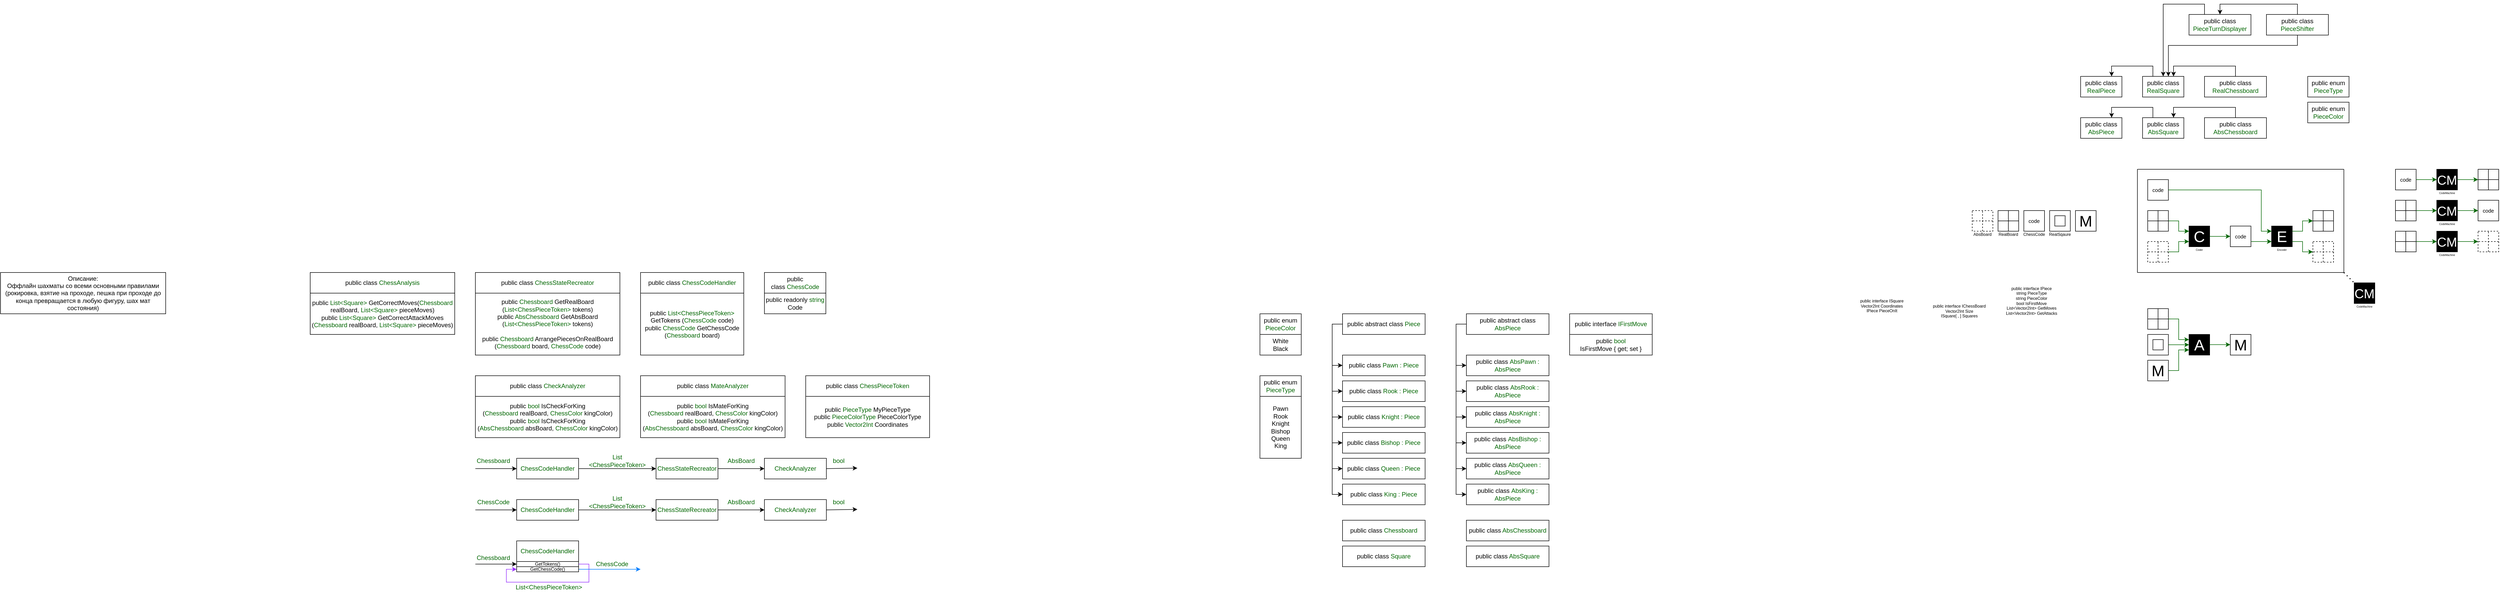 <mxfile version="15.5.4" type="device"><diagram name="Page-1" id="42789a77-a242-8287-6e28-9cd8cfd52e62"><mxGraphModel dx="3985" dy="1435" grid="1" gridSize="10" guides="1" tooltips="1" connect="1" arrows="1" fold="1" page="0" pageScale="1" pageWidth="1100" pageHeight="850" background="none" math="0" shadow="0"><root><mxCell id="0"/><mxCell id="1" parent="0"/><mxCell id="kITRwJvMoC09eJjtB9Mg-1" value="public abstract class &lt;font color=&quot;#006600&quot;&gt;AbsPiece&lt;/font&gt;" style="rounded=0;whiteSpace=wrap;html=1;" parent="1" vertex="1"><mxGeometry x="40" y="200" width="160" height="40" as="geometry"/></mxCell><mxCell id="kITRwJvMoC09eJjtB9Mg-2" value="public class&amp;nbsp;&lt;font color=&quot;#006600&quot;&gt;AbsPawn : AbsPiece&lt;/font&gt;" style="rounded=0;whiteSpace=wrap;html=1;" parent="1" vertex="1"><mxGeometry x="40" y="280" width="160" height="40" as="geometry"/></mxCell><mxCell id="kITRwJvMoC09eJjtB9Mg-3" value="public class&amp;nbsp;&lt;font color=&quot;#006600&quot;&gt;AbsRook : AbsPiece&lt;/font&gt;" style="rounded=0;whiteSpace=wrap;html=1;" parent="1" vertex="1"><mxGeometry x="40" y="330" width="160" height="40" as="geometry"/></mxCell><mxCell id="kITRwJvMoC09eJjtB9Mg-4" value="public class&amp;nbsp;&lt;font color=&quot;#006600&quot;&gt;AbsKnight : AbsPiece&lt;/font&gt;" style="rounded=0;whiteSpace=wrap;html=1;" parent="1" vertex="1"><mxGeometry x="40" y="380" width="160" height="40" as="geometry"/></mxCell><mxCell id="kITRwJvMoC09eJjtB9Mg-6" value="public class&amp;nbsp;&lt;font color=&quot;#006600&quot;&gt;AbsBishop : AbsPiece&lt;/font&gt;" style="rounded=0;whiteSpace=wrap;html=1;" parent="1" vertex="1"><mxGeometry x="40" y="430" width="160" height="40" as="geometry"/></mxCell><mxCell id="kITRwJvMoC09eJjtB9Mg-7" value="public class&amp;nbsp;&lt;font color=&quot;#006600&quot;&gt;AbsQueen : AbsPiece&lt;/font&gt;" style="rounded=0;whiteSpace=wrap;html=1;" parent="1" vertex="1"><mxGeometry x="40" y="480" width="160" height="40" as="geometry"/></mxCell><mxCell id="kITRwJvMoC09eJjtB9Mg-8" value="public class&amp;nbsp;&lt;font color=&quot;#006600&quot;&gt;AbsKing : AbsPiece&lt;/font&gt;" style="rounded=0;whiteSpace=wrap;html=1;" parent="1" vertex="1"><mxGeometry x="40" y="530" width="160" height="40" as="geometry"/></mxCell><mxCell id="kITRwJvMoC09eJjtB9Mg-9" value="" style="endArrow=classic;html=1;rounded=0;fontColor=#006600;entryX=0;entryY=0.5;entryDx=0;entryDy=0;exitX=0;exitY=0.5;exitDx=0;exitDy=0;" parent="1" source="kITRwJvMoC09eJjtB9Mg-1" target="kITRwJvMoC09eJjtB9Mg-2" edge="1"><mxGeometry width="50" height="50" relative="1" as="geometry"><mxPoint x="70" y="350" as="sourcePoint"/><mxPoint x="120" y="300" as="targetPoint"/><Array as="points"><mxPoint x="20" y="220"/><mxPoint x="20" y="300"/></Array></mxGeometry></mxCell><mxCell id="kITRwJvMoC09eJjtB9Mg-10" value="" style="endArrow=classic;html=1;rounded=0;fontColor=#006600;entryX=0;entryY=0.5;entryDx=0;entryDy=0;exitX=0;exitY=0.5;exitDx=0;exitDy=0;" parent="1" source="kITRwJvMoC09eJjtB9Mg-1" target="kITRwJvMoC09eJjtB9Mg-3" edge="1"><mxGeometry width="50" height="50" relative="1" as="geometry"><mxPoint x="40" y="410" as="sourcePoint"/><mxPoint x="90" y="360" as="targetPoint"/><Array as="points"><mxPoint x="20" y="220"/><mxPoint x="20" y="350"/></Array></mxGeometry></mxCell><mxCell id="kITRwJvMoC09eJjtB9Mg-11" value="" style="endArrow=classic;html=1;rounded=0;fontColor=#006600;entryX=0;entryY=0.5;entryDx=0;entryDy=0;exitX=0;exitY=0.5;exitDx=0;exitDy=0;" parent="1" source="kITRwJvMoC09eJjtB9Mg-1" target="kITRwJvMoC09eJjtB9Mg-4" edge="1"><mxGeometry width="50" height="50" relative="1" as="geometry"><mxPoint x="50" y="230" as="sourcePoint"/><mxPoint x="50" y="360" as="targetPoint"/><Array as="points"><mxPoint x="20" y="220"/><mxPoint x="20" y="400"/></Array></mxGeometry></mxCell><mxCell id="kITRwJvMoC09eJjtB9Mg-12" value="" style="endArrow=classic;html=1;rounded=0;fontColor=#006600;entryX=0;entryY=0.5;entryDx=0;entryDy=0;exitX=0;exitY=0.5;exitDx=0;exitDy=0;" parent="1" source="kITRwJvMoC09eJjtB9Mg-1" target="kITRwJvMoC09eJjtB9Mg-6" edge="1"><mxGeometry width="50" height="50" relative="1" as="geometry"><mxPoint x="60" y="240" as="sourcePoint"/><mxPoint x="60" y="370" as="targetPoint"/><Array as="points"><mxPoint x="20" y="220"/><mxPoint x="20" y="450"/></Array></mxGeometry></mxCell><mxCell id="kITRwJvMoC09eJjtB9Mg-13" value="" style="endArrow=classic;html=1;rounded=0;fontColor=#006600;entryX=0;entryY=0.5;entryDx=0;entryDy=0;exitX=0;exitY=0.5;exitDx=0;exitDy=0;" parent="1" source="kITRwJvMoC09eJjtB9Mg-1" target="kITRwJvMoC09eJjtB9Mg-7" edge="1"><mxGeometry width="50" height="50" relative="1" as="geometry"><mxPoint x="20" y="250" as="sourcePoint"/><mxPoint x="20" y="380" as="targetPoint"/><Array as="points"><mxPoint x="20" y="220"/><mxPoint x="20" y="500"/></Array></mxGeometry></mxCell><mxCell id="kITRwJvMoC09eJjtB9Mg-14" value="" style="endArrow=classic;html=1;rounded=0;fontColor=#006600;entryX=0;entryY=0.5;entryDx=0;entryDy=0;exitX=0;exitY=0.5;exitDx=0;exitDy=0;" parent="1" source="kITRwJvMoC09eJjtB9Mg-1" target="kITRwJvMoC09eJjtB9Mg-8" edge="1"><mxGeometry width="50" height="50" relative="1" as="geometry"><mxPoint x="80" y="260" as="sourcePoint"/><mxPoint x="80" y="390" as="targetPoint"/><Array as="points"><mxPoint x="20" y="220"/><mxPoint x="20" y="550"/></Array></mxGeometry></mxCell><mxCell id="kITRwJvMoC09eJjtB9Mg-15" value="public class &lt;font color=&quot;#006600&quot;&gt;AbsSquare&lt;/font&gt;" style="rounded=0;whiteSpace=wrap;html=1;" parent="1" vertex="1"><mxGeometry x="40" y="650" width="160" height="40" as="geometry"/></mxCell><mxCell id="kITRwJvMoC09eJjtB9Mg-16" value="public class &lt;font color=&quot;#006600&quot;&gt;AbsChessboard&lt;/font&gt;" style="rounded=0;whiteSpace=wrap;html=1;" parent="1" vertex="1"><mxGeometry x="40" y="600" width="160" height="40" as="geometry"/></mxCell><mxCell id="kITRwJvMoC09eJjtB9Mg-17" value="public abstract class &lt;font color=&quot;#006600&quot;&gt;Piece&lt;/font&gt;" style="rounded=0;whiteSpace=wrap;html=1;" parent="1" vertex="1"><mxGeometry x="-200" y="200" width="160" height="40" as="geometry"/></mxCell><mxCell id="kITRwJvMoC09eJjtB9Mg-18" value="public class&amp;nbsp;&lt;font color=&quot;#006600&quot;&gt;Pawn : Piece&lt;/font&gt;" style="rounded=0;whiteSpace=wrap;html=1;" parent="1" vertex="1"><mxGeometry x="-200" y="280" width="160" height="40" as="geometry"/></mxCell><mxCell id="kITRwJvMoC09eJjtB9Mg-19" value="public class&amp;nbsp;&lt;font color=&quot;#006600&quot;&gt;Rook : Piece&lt;/font&gt;" style="rounded=0;whiteSpace=wrap;html=1;" parent="1" vertex="1"><mxGeometry x="-200" y="330" width="160" height="40" as="geometry"/></mxCell><mxCell id="kITRwJvMoC09eJjtB9Mg-20" value="public class&amp;nbsp;&lt;font color=&quot;#006600&quot;&gt;Knight : Piece&lt;/font&gt;" style="rounded=0;whiteSpace=wrap;html=1;" parent="1" vertex="1"><mxGeometry x="-200" y="380" width="160" height="40" as="geometry"/></mxCell><mxCell id="kITRwJvMoC09eJjtB9Mg-21" value="public class&amp;nbsp;&lt;font color=&quot;#006600&quot;&gt;Bishop : Piece&lt;/font&gt;" style="rounded=0;whiteSpace=wrap;html=1;" parent="1" vertex="1"><mxGeometry x="-200" y="430" width="160" height="40" as="geometry"/></mxCell><mxCell id="kITRwJvMoC09eJjtB9Mg-22" value="public class&amp;nbsp;&lt;font color=&quot;#006600&quot;&gt;Queen : Piece&lt;/font&gt;" style="rounded=0;whiteSpace=wrap;html=1;" parent="1" vertex="1"><mxGeometry x="-200" y="480" width="160" height="40" as="geometry"/></mxCell><mxCell id="kITRwJvMoC09eJjtB9Mg-23" value="public class&amp;nbsp;&lt;font color=&quot;#006600&quot;&gt;King : Piece&lt;/font&gt;" style="rounded=0;whiteSpace=wrap;html=1;" parent="1" vertex="1"><mxGeometry x="-200" y="530" width="160" height="40" as="geometry"/></mxCell><mxCell id="kITRwJvMoC09eJjtB9Mg-24" value="" style="endArrow=classic;html=1;rounded=0;fontColor=#006600;entryX=0;entryY=0.5;entryDx=0;entryDy=0;exitX=0;exitY=0.5;exitDx=0;exitDy=0;" parent="1" source="kITRwJvMoC09eJjtB9Mg-17" target="kITRwJvMoC09eJjtB9Mg-18" edge="1"><mxGeometry width="50" height="50" relative="1" as="geometry"><mxPoint x="-170" y="350" as="sourcePoint"/><mxPoint x="-120" y="300" as="targetPoint"/><Array as="points"><mxPoint x="-220" y="220"/><mxPoint x="-220" y="300"/></Array></mxGeometry></mxCell><mxCell id="kITRwJvMoC09eJjtB9Mg-25" value="" style="endArrow=classic;html=1;rounded=0;fontColor=#006600;entryX=0;entryY=0.5;entryDx=0;entryDy=0;exitX=0;exitY=0.5;exitDx=0;exitDy=0;" parent="1" source="kITRwJvMoC09eJjtB9Mg-17" target="kITRwJvMoC09eJjtB9Mg-19" edge="1"><mxGeometry width="50" height="50" relative="1" as="geometry"><mxPoint x="-200" y="410" as="sourcePoint"/><mxPoint x="-150" y="360" as="targetPoint"/><Array as="points"><mxPoint x="-220" y="220"/><mxPoint x="-220" y="350"/></Array></mxGeometry></mxCell><mxCell id="kITRwJvMoC09eJjtB9Mg-26" value="" style="endArrow=classic;html=1;rounded=0;fontColor=#006600;entryX=0;entryY=0.5;entryDx=0;entryDy=0;exitX=0;exitY=0.5;exitDx=0;exitDy=0;" parent="1" source="kITRwJvMoC09eJjtB9Mg-17" target="kITRwJvMoC09eJjtB9Mg-20" edge="1"><mxGeometry width="50" height="50" relative="1" as="geometry"><mxPoint x="-190" y="230" as="sourcePoint"/><mxPoint x="-190" y="360" as="targetPoint"/><Array as="points"><mxPoint x="-220" y="220"/><mxPoint x="-220" y="400"/></Array></mxGeometry></mxCell><mxCell id="kITRwJvMoC09eJjtB9Mg-27" value="" style="endArrow=classic;html=1;rounded=0;fontColor=#006600;entryX=0;entryY=0.5;entryDx=0;entryDy=0;exitX=0;exitY=0.5;exitDx=0;exitDy=0;" parent="1" source="kITRwJvMoC09eJjtB9Mg-17" target="kITRwJvMoC09eJjtB9Mg-21" edge="1"><mxGeometry width="50" height="50" relative="1" as="geometry"><mxPoint x="-180" y="240" as="sourcePoint"/><mxPoint x="-180" y="370" as="targetPoint"/><Array as="points"><mxPoint x="-220" y="220"/><mxPoint x="-220" y="450"/></Array></mxGeometry></mxCell><mxCell id="kITRwJvMoC09eJjtB9Mg-28" value="" style="endArrow=classic;html=1;rounded=0;fontColor=#006600;entryX=0;entryY=0.5;entryDx=0;entryDy=0;exitX=0;exitY=0.5;exitDx=0;exitDy=0;" parent="1" source="kITRwJvMoC09eJjtB9Mg-17" target="kITRwJvMoC09eJjtB9Mg-22" edge="1"><mxGeometry width="50" height="50" relative="1" as="geometry"><mxPoint x="-220" y="250" as="sourcePoint"/><mxPoint x="-220" y="380" as="targetPoint"/><Array as="points"><mxPoint x="-220" y="220"/><mxPoint x="-220" y="500"/></Array></mxGeometry></mxCell><mxCell id="kITRwJvMoC09eJjtB9Mg-29" value="" style="endArrow=classic;html=1;rounded=0;fontColor=#006600;entryX=0;entryY=0.5;entryDx=0;entryDy=0;exitX=0;exitY=0.5;exitDx=0;exitDy=0;" parent="1" source="kITRwJvMoC09eJjtB9Mg-17" target="kITRwJvMoC09eJjtB9Mg-23" edge="1"><mxGeometry width="50" height="50" relative="1" as="geometry"><mxPoint x="-160" y="260" as="sourcePoint"/><mxPoint x="-160" y="390" as="targetPoint"/><Array as="points"><mxPoint x="-220" y="220"/><mxPoint x="-220" y="550"/></Array></mxGeometry></mxCell><mxCell id="kITRwJvMoC09eJjtB9Mg-30" value="public class &lt;font color=&quot;#006600&quot;&gt;Square&lt;/font&gt;" style="rounded=0;whiteSpace=wrap;html=1;" parent="1" vertex="1"><mxGeometry x="-200" y="650" width="160" height="40" as="geometry"/></mxCell><mxCell id="kITRwJvMoC09eJjtB9Mg-31" value="public class &lt;font color=&quot;#006600&quot;&gt;Chessboard&lt;/font&gt;" style="rounded=0;whiteSpace=wrap;html=1;" parent="1" vertex="1"><mxGeometry x="-200" y="600" width="160" height="40" as="geometry"/></mxCell><mxCell id="kITRwJvMoC09eJjtB9Mg-32" value="&lt;font color=&quot;#000000&quot;&gt;public enum&lt;/font&gt; PieceType" style="rounded=0;whiteSpace=wrap;html=1;fontColor=#006600;" parent="1" vertex="1"><mxGeometry x="-360" y="320" width="80" height="40" as="geometry"/></mxCell><mxCell id="kITRwJvMoC09eJjtB9Mg-33" value="&lt;font color=&quot;#000000&quot;&gt;Pawn&lt;br&gt;Rook&lt;br&gt;Knight&lt;br&gt;Bishop&lt;br&gt;Queen&lt;br&gt;King&lt;br&gt;&lt;/font&gt;" style="rounded=0;whiteSpace=wrap;html=1;fontColor=#006600;" parent="1" vertex="1"><mxGeometry x="-360" y="360" width="80" height="120" as="geometry"/></mxCell><mxCell id="kITRwJvMoC09eJjtB9Mg-34" value="&lt;font color=&quot;#000000&quot;&gt;public enum&lt;/font&gt; PieceColor" style="rounded=0;whiteSpace=wrap;html=1;fontColor=#006600;" parent="1" vertex="1"><mxGeometry x="-360" y="200" width="80" height="40" as="geometry"/></mxCell><mxCell id="kITRwJvMoC09eJjtB9Mg-35" value="&lt;font color=&quot;#000000&quot;&gt;White&lt;br&gt;Black&lt;br&gt;&lt;/font&gt;" style="rounded=0;whiteSpace=wrap;html=1;fontColor=#006600;" parent="1" vertex="1"><mxGeometry x="-360" y="240" width="80" height="40" as="geometry"/></mxCell><mxCell id="kITRwJvMoC09eJjtB9Mg-41" value="&lt;font color=&quot;#000000&quot;&gt;public class&lt;/font&gt; ChessPieceToken" style="rounded=0;whiteSpace=wrap;html=1;fontColor=#006600;" parent="1" vertex="1"><mxGeometry x="-1240" y="320" width="240" height="40" as="geometry"/></mxCell><mxCell id="kITRwJvMoC09eJjtB9Mg-42" value="&lt;font color=&quot;#000000&quot;&gt;public &lt;/font&gt;PieceType &lt;font color=&quot;#000000&quot;&gt;MyPieceType&lt;br&gt;public&amp;nbsp;&lt;/font&gt;PieceColorType &lt;font color=&quot;#000000&quot;&gt;PieceColorType&lt;br&gt;public &lt;/font&gt;Vector2Int &lt;font color=&quot;#000000&quot;&gt;Coordinates&lt;br&gt;&lt;/font&gt;" style="rounded=0;whiteSpace=wrap;html=1;fontColor=#006600;" parent="1" vertex="1"><mxGeometry x="-1240" y="360" width="240" height="80" as="geometry"/></mxCell><mxCell id="p37Qnnn1EawE8C3097Xb-1" value="&lt;font color=&quot;#000000&quot;&gt;public class&lt;/font&gt; ChessStateRecreator" style="rounded=1;whiteSpace=wrap;html=1;fontColor=#006600;arcSize=0;" parent="1" vertex="1"><mxGeometry x="-1880" y="120" width="280" height="40" as="geometry"/></mxCell><mxCell id="p37Qnnn1EawE8C3097Xb-2" value="&lt;font color=&quot;#000000&quot;&gt;public class&lt;/font&gt;&amp;nbsp;ChessCodeHandler" style="rounded=1;whiteSpace=wrap;html=1;fontColor=#006600;arcSize=0;" parent="1" vertex="1"><mxGeometry x="-1560" y="120" width="200" height="40" as="geometry"/></mxCell><mxCell id="p37Qnnn1EawE8C3097Xb-3" value="&lt;font color=&quot;#000000&quot;&gt;public &lt;/font&gt;List&amp;lt;ChessPieceToken&amp;gt;&lt;font color=&quot;#000000&quot;&gt; GetTokens (&lt;/font&gt;ChessCode &lt;font color=&quot;#000000&quot;&gt;code)&lt;br&gt;&lt;/font&gt;&lt;font color=&quot;#000000&quot;&gt;public&amp;nbsp;&lt;/font&gt;ChessCode&amp;nbsp;&lt;font color=&quot;#000000&quot;&gt;GetChessCode (&lt;/font&gt;Chessboard&amp;nbsp;&lt;font color=&quot;#000000&quot;&gt;board)&lt;/font&gt;&lt;font color=&quot;#000000&quot;&gt;&lt;br&gt;&lt;/font&gt;" style="rounded=1;whiteSpace=wrap;html=1;fontColor=#006600;arcSize=0;" parent="1" vertex="1"><mxGeometry x="-1560" y="160" width="200" height="120" as="geometry"/></mxCell><mxCell id="p37Qnnn1EawE8C3097Xb-4" value="&lt;font color=&quot;#000000&quot;&gt;public class&lt;/font&gt;&amp;nbsp;ChessCode" style="rounded=1;whiteSpace=wrap;html=1;fontColor=#006600;arcSize=0;" parent="1" vertex="1"><mxGeometry x="-1320" y="120" width="119" height="40" as="geometry"/></mxCell><mxCell id="p37Qnnn1EawE8C3097Xb-5" value="&lt;font color=&quot;#000000&quot;&gt;public readonly &lt;/font&gt;string &lt;font color=&quot;#000000&quot;&gt;Code&lt;/font&gt;" style="rounded=1;whiteSpace=wrap;html=1;fontColor=#006600;arcSize=0;" parent="1" vertex="1"><mxGeometry x="-1320" y="160" width="119" height="40" as="geometry"/></mxCell><mxCell id="p37Qnnn1EawE8C3097Xb-6" value="&lt;font color=&quot;#000000&quot;&gt;public class&lt;/font&gt;&amp;nbsp;CheckAnalyzer" style="rounded=1;whiteSpace=wrap;html=1;fontColor=#006600;arcSize=0;" parent="1" vertex="1"><mxGeometry x="-1880" y="320" width="280" height="40" as="geometry"/></mxCell><mxCell id="p37Qnnn1EawE8C3097Xb-7" value="&lt;font color=&quot;#000000&quot;&gt;public &lt;/font&gt;Chessboard &lt;font color=&quot;#000000&quot;&gt;GetRealBoard (&lt;/font&gt;List&amp;lt;ChessPieceToken&amp;gt;&lt;font color=&quot;#000000&quot;&gt; tokens)&lt;br&gt;&lt;/font&gt;&lt;font color=&quot;#000000&quot;&gt;public &lt;/font&gt;AbsChessboard&amp;nbsp;&lt;font color=&quot;#000000&quot;&gt;GetAbsBoard (&lt;/font&gt;List&amp;lt;ChessPieceToken&amp;gt;&lt;font color=&quot;#000000&quot;&gt;&amp;nbsp;tokens)&lt;br&gt;&lt;br&gt;&lt;/font&gt;&lt;font color=&quot;#000000&quot;&gt;public &lt;/font&gt;Chessboard &lt;font color=&quot;#000000&quot;&gt;ArrangePiecesOnRealBoard (&lt;/font&gt;Chessboard &lt;font color=&quot;#000000&quot;&gt;board, &lt;/font&gt;ChessCode &lt;font color=&quot;#000000&quot;&gt;code)&lt;br&gt;&lt;/font&gt;" style="rounded=1;whiteSpace=wrap;html=1;fontColor=#006600;arcSize=0;" parent="1" vertex="1"><mxGeometry x="-1880" y="160" width="280" height="120" as="geometry"/></mxCell><mxCell id="p37Qnnn1EawE8C3097Xb-8" value="&lt;font color=&quot;#000000&quot;&gt;public class&lt;/font&gt; ChessAnalysis" style="rounded=1;whiteSpace=wrap;html=1;fontColor=#006600;arcSize=0;" parent="1" vertex="1"><mxGeometry x="-2200" y="120" width="280" height="40" as="geometry"/></mxCell><mxCell id="p37Qnnn1EawE8C3097Xb-9" value="&lt;font color=&quot;#000000&quot;&gt;public &lt;/font&gt;bool &lt;font color=&quot;#000000&quot;&gt;IsCheckForKing &lt;br&gt;(&lt;/font&gt;Chessboard &lt;font color=&quot;#000000&quot;&gt;realBoard, &lt;/font&gt;ChessColor &lt;font color=&quot;#000000&quot;&gt;kingColor)&lt;br&gt;&lt;/font&gt;&lt;font color=&quot;#000000&quot;&gt;public&amp;nbsp;&lt;/font&gt;bool&amp;nbsp;&lt;font color=&quot;#000000&quot;&gt;IsCheckForKing (&lt;/font&gt;AbsChessboard&amp;nbsp;&lt;font color=&quot;#000000&quot;&gt;absBoard,&amp;nbsp;&lt;/font&gt;ChessColor&amp;nbsp;&lt;font color=&quot;#000000&quot;&gt;kingColor)&lt;/font&gt;&lt;font color=&quot;#000000&quot;&gt;&lt;br&gt;&lt;/font&gt;" style="rounded=1;whiteSpace=wrap;html=1;fontColor=#006600;arcSize=0;" parent="1" vertex="1"><mxGeometry x="-1880" y="360" width="280" height="80" as="geometry"/></mxCell><mxCell id="p37Qnnn1EawE8C3097Xb-10" value="" style="endArrow=classic;html=1;rounded=0;fontColor=#006600;" parent="1" target="p37Qnnn1EawE8C3097Xb-11" edge="1"><mxGeometry width="50" height="50" relative="1" as="geometry"><mxPoint x="-1880" y="500" as="sourcePoint"/><mxPoint x="-1750" y="440" as="targetPoint"/></mxGeometry></mxCell><mxCell id="p37Qnnn1EawE8C3097Xb-11" value="&lt;span&gt;ChessCodeHandler&lt;/span&gt;" style="rounded=0;whiteSpace=wrap;html=1;fontColor=#006600;" parent="1" vertex="1"><mxGeometry x="-1800" y="480" width="120" height="40" as="geometry"/></mxCell><mxCell id="p37Qnnn1EawE8C3097Xb-12" value="Chessboard" style="text;html=1;strokeColor=none;fillColor=none;align=center;verticalAlign=middle;whiteSpace=wrap;rounded=0;fontColor=#006600;" parent="1" vertex="1"><mxGeometry x="-1880" y="470" width="70" height="30" as="geometry"/></mxCell><mxCell id="p37Qnnn1EawE8C3097Xb-13" value="" style="endArrow=classic;html=1;rounded=0;fontColor=#006600;exitX=1;exitY=0.5;exitDx=0;exitDy=0;entryX=0;entryY=0.5;entryDx=0;entryDy=0;" parent="1" source="p37Qnnn1EawE8C3097Xb-11" target="p37Qnnn1EawE8C3097Xb-15" edge="1"><mxGeometry width="50" height="50" relative="1" as="geometry"><mxPoint x="-1670" y="500.0" as="sourcePoint"/><mxPoint x="-1530" y="500" as="targetPoint"/></mxGeometry></mxCell><mxCell id="p37Qnnn1EawE8C3097Xb-14" value="List&lt;br&gt;&amp;lt;ChessPieceToken&amp;gt;" style="text;html=1;strokeColor=none;fillColor=none;align=center;verticalAlign=middle;whiteSpace=wrap;rounded=0;fontColor=#006600;" parent="1" vertex="1"><mxGeometry x="-1670" y="470" width="130" height="30" as="geometry"/></mxCell><mxCell id="p37Qnnn1EawE8C3097Xb-15" value="ChessStateRecreator" style="rounded=0;whiteSpace=wrap;html=1;fontColor=#006600;" parent="1" vertex="1"><mxGeometry x="-1530" y="480" width="120" height="40" as="geometry"/></mxCell><mxCell id="p37Qnnn1EawE8C3097Xb-16" value="" style="endArrow=classic;html=1;rounded=0;fontColor=#006600;exitX=1;exitY=0.5;exitDx=0;exitDy=0;entryX=0;entryY=0.5;entryDx=0;entryDy=0;" parent="1" source="p37Qnnn1EawE8C3097Xb-15" target="p37Qnnn1EawE8C3097Xb-18" edge="1"><mxGeometry width="50" height="50" relative="1" as="geometry"><mxPoint x="-1400" y="500" as="sourcePoint"/><mxPoint x="-1340" y="520" as="targetPoint"/></mxGeometry></mxCell><mxCell id="p37Qnnn1EawE8C3097Xb-17" value="AbsBoard" style="text;html=1;strokeColor=none;fillColor=none;align=center;verticalAlign=middle;whiteSpace=wrap;rounded=0;fontColor=#006600;" parent="1" vertex="1"><mxGeometry x="-1400" y="470" width="70" height="30" as="geometry"/></mxCell><mxCell id="p37Qnnn1EawE8C3097Xb-18" value="CheckAnalyzer" style="rounded=0;whiteSpace=wrap;html=1;fontColor=#006600;" parent="1" vertex="1"><mxGeometry x="-1320" y="480" width="120" height="40" as="geometry"/></mxCell><mxCell id="p37Qnnn1EawE8C3097Xb-19" value="" style="endArrow=classic;html=1;rounded=0;fontColor=#006600;exitX=1;exitY=0.5;exitDx=0;exitDy=0;" parent="1" source="p37Qnnn1EawE8C3097Xb-18" edge="1"><mxGeometry width="50" height="50" relative="1" as="geometry"><mxPoint x="-1180" y="499.17" as="sourcePoint"/><mxPoint x="-1140" y="499" as="targetPoint"/></mxGeometry></mxCell><mxCell id="p37Qnnn1EawE8C3097Xb-20" value="bool" style="text;html=1;strokeColor=none;fillColor=none;align=center;verticalAlign=middle;whiteSpace=wrap;rounded=0;fontColor=#006600;" parent="1" vertex="1"><mxGeometry x="-1191" y="470" width="30" height="30" as="geometry"/></mxCell><mxCell id="p37Qnnn1EawE8C3097Xb-21" value="" style="endArrow=classic;html=1;rounded=0;fontColor=#006600;entryX=0;entryY=0.5;entryDx=0;entryDy=0;" parent="1" target="p37Qnnn1EawE8C3097Xb-24" edge="1"><mxGeometry width="50" height="50" relative="1" as="geometry"><mxPoint x="-1880" y="685" as="sourcePoint"/><mxPoint x="-1820" y="674.83" as="targetPoint"/></mxGeometry></mxCell><mxCell id="p37Qnnn1EawE8C3097Xb-22" value="&lt;span&gt;ChessCodeHandler&lt;/span&gt;" style="rounded=0;whiteSpace=wrap;html=1;fontColor=#006600;" parent="1" vertex="1"><mxGeometry x="-1800" y="640" width="120" height="40" as="geometry"/></mxCell><mxCell id="p37Qnnn1EawE8C3097Xb-23" value="Chessboard" style="text;html=1;strokeColor=none;fillColor=none;align=center;verticalAlign=middle;whiteSpace=wrap;rounded=0;fontColor=#006600;strokeWidth=1;" parent="1" vertex="1"><mxGeometry x="-1880" y="665" width="70" height="15" as="geometry"/></mxCell><mxCell id="p37Qnnn1EawE8C3097Xb-24" value="&lt;div style=&quot;line-height: 0.5 ; font-size: 9px&quot;&gt;&lt;font style=&quot;color: rgb(0 , 0 , 0) ; font-size: 9px&quot;&gt;GetTokens()&lt;/font&gt;&lt;/div&gt;" style="rounded=0;whiteSpace=wrap;html=1;fontColor=#006600;align=center;" parent="1" vertex="1"><mxGeometry x="-1800" y="680" width="120" height="10" as="geometry"/></mxCell><mxCell id="p37Qnnn1EawE8C3097Xb-26" value="" style="endArrow=classic;html=1;rounded=0;fontColor=#006600;exitX=1;exitY=0.5;exitDx=0;exitDy=0;entryX=0;entryY=0.5;entryDx=0;entryDy=0;strokeColor=#9933FF;" parent="1" source="p37Qnnn1EawE8C3097Xb-24" target="p37Qnnn1EawE8C3097Xb-32" edge="1"><mxGeometry width="50" height="50" relative="1" as="geometry"><mxPoint x="-1660" y="685" as="sourcePoint"/><mxPoint x="-1800" y="695" as="targetPoint"/><Array as="points"><mxPoint x="-1660" y="685"/><mxPoint x="-1660" y="720"/><mxPoint x="-1820" y="720"/><mxPoint x="-1820" y="695"/></Array></mxGeometry></mxCell><mxCell id="p37Qnnn1EawE8C3097Xb-27" value="List&amp;lt;ChessPieceToken&amp;gt;" style="text;html=1;strokeColor=none;fillColor=none;align=center;verticalAlign=middle;whiteSpace=wrap;rounded=0;fontColor=#006600;strokeWidth=1;" parent="1" vertex="1"><mxGeometry x="-1805" y="720" width="135" height="20" as="geometry"/></mxCell><mxCell id="p37Qnnn1EawE8C3097Xb-30" value="ChessCode" style="text;html=1;strokeColor=none;fillColor=none;align=center;verticalAlign=middle;whiteSpace=wrap;rounded=0;fontColor=#006600;strokeWidth=1;" parent="1" vertex="1"><mxGeometry x="-1650" y="677.5" width="70" height="15" as="geometry"/></mxCell><mxCell id="p37Qnnn1EawE8C3097Xb-31" value="" style="endArrow=classic;html=1;rounded=0;fontColor=#006600;exitX=1;exitY=0.5;exitDx=0;exitDy=0;strokeColor=#007FFF;" parent="1" source="p37Qnnn1EawE8C3097Xb-32" edge="1"><mxGeometry width="50" height="50" relative="1" as="geometry"><mxPoint x="-1680" y="695" as="sourcePoint"/><mxPoint x="-1560" y="695" as="targetPoint"/></mxGeometry></mxCell><mxCell id="p37Qnnn1EawE8C3097Xb-32" value="&lt;div style=&quot;line-height: 0.5 ; font-size: 9px&quot;&gt;&lt;font style=&quot;color: rgb(0 , 0 , 0) ; font-size: 9px&quot;&gt;GetChessCode()&lt;/font&gt;&lt;/div&gt;" style="rounded=0;whiteSpace=wrap;html=1;fontColor=#006600;align=center;" parent="1" vertex="1"><mxGeometry x="-1800" y="690" width="120" height="10" as="geometry"/></mxCell><mxCell id="p37Qnnn1EawE8C3097Xb-33" value="" style="endArrow=classic;html=1;rounded=0;fontColor=#006600;" parent="1" target="p37Qnnn1EawE8C3097Xb-34" edge="1"><mxGeometry width="50" height="50" relative="1" as="geometry"><mxPoint x="-1880" y="580" as="sourcePoint"/><mxPoint x="-1750" y="520" as="targetPoint"/></mxGeometry></mxCell><mxCell id="p37Qnnn1EawE8C3097Xb-34" value="&lt;span&gt;ChessCodeHandler&lt;/span&gt;" style="rounded=0;whiteSpace=wrap;html=1;fontColor=#006600;" parent="1" vertex="1"><mxGeometry x="-1800" y="560" width="120" height="40" as="geometry"/></mxCell><mxCell id="p37Qnnn1EawE8C3097Xb-35" value="ChessCode" style="text;html=1;strokeColor=none;fillColor=none;align=center;verticalAlign=middle;whiteSpace=wrap;rounded=0;fontColor=#006600;" parent="1" vertex="1"><mxGeometry x="-1880" y="550" width="70" height="30" as="geometry"/></mxCell><mxCell id="p37Qnnn1EawE8C3097Xb-36" value="" style="endArrow=classic;html=1;rounded=0;fontColor=#006600;exitX=1;exitY=0.5;exitDx=0;exitDy=0;entryX=0;entryY=0.5;entryDx=0;entryDy=0;" parent="1" source="p37Qnnn1EawE8C3097Xb-34" target="p37Qnnn1EawE8C3097Xb-38" edge="1"><mxGeometry width="50" height="50" relative="1" as="geometry"><mxPoint x="-1670" y="580.0" as="sourcePoint"/><mxPoint x="-1530" y="580" as="targetPoint"/></mxGeometry></mxCell><mxCell id="p37Qnnn1EawE8C3097Xb-37" value="List&lt;br&gt;&amp;lt;ChessPieceToken&amp;gt;" style="text;html=1;strokeColor=none;fillColor=none;align=center;verticalAlign=middle;whiteSpace=wrap;rounded=0;fontColor=#006600;" parent="1" vertex="1"><mxGeometry x="-1670" y="550" width="130" height="30" as="geometry"/></mxCell><mxCell id="p37Qnnn1EawE8C3097Xb-38" value="ChessStateRecreator" style="rounded=0;whiteSpace=wrap;html=1;fontColor=#006600;" parent="1" vertex="1"><mxGeometry x="-1530" y="560" width="120" height="40" as="geometry"/></mxCell><mxCell id="p37Qnnn1EawE8C3097Xb-39" value="" style="endArrow=classic;html=1;rounded=0;fontColor=#006600;exitX=1;exitY=0.5;exitDx=0;exitDy=0;entryX=0;entryY=0.5;entryDx=0;entryDy=0;" parent="1" source="p37Qnnn1EawE8C3097Xb-38" target="p37Qnnn1EawE8C3097Xb-41" edge="1"><mxGeometry width="50" height="50" relative="1" as="geometry"><mxPoint x="-1400" y="580" as="sourcePoint"/><mxPoint x="-1340" y="600" as="targetPoint"/></mxGeometry></mxCell><mxCell id="p37Qnnn1EawE8C3097Xb-40" value="AbsBoard" style="text;html=1;strokeColor=none;fillColor=none;align=center;verticalAlign=middle;whiteSpace=wrap;rounded=0;fontColor=#006600;" parent="1" vertex="1"><mxGeometry x="-1400" y="550" width="70" height="30" as="geometry"/></mxCell><mxCell id="p37Qnnn1EawE8C3097Xb-41" value="CheckAnalyzer" style="rounded=0;whiteSpace=wrap;html=1;fontColor=#006600;" parent="1" vertex="1"><mxGeometry x="-1320" y="560" width="120" height="40" as="geometry"/></mxCell><mxCell id="p37Qnnn1EawE8C3097Xb-42" value="" style="endArrow=classic;html=1;rounded=0;fontColor=#006600;exitX=1;exitY=0.5;exitDx=0;exitDy=0;" parent="1" source="p37Qnnn1EawE8C3097Xb-41" edge="1"><mxGeometry width="50" height="50" relative="1" as="geometry"><mxPoint x="-1180" y="579.17" as="sourcePoint"/><mxPoint x="-1140" y="579" as="targetPoint"/></mxGeometry></mxCell><mxCell id="p37Qnnn1EawE8C3097Xb-43" value="bool" style="text;html=1;strokeColor=none;fillColor=none;align=center;verticalAlign=middle;whiteSpace=wrap;rounded=0;fontColor=#006600;" parent="1" vertex="1"><mxGeometry x="-1191" y="550" width="30" height="30" as="geometry"/></mxCell><mxCell id="p37Qnnn1EawE8C3097Xb-46" value="&lt;font color=&quot;#000000&quot;&gt;public &lt;/font&gt;List&amp;lt;Square&amp;gt;&lt;font color=&quot;#000000&quot;&gt; GetCorrectMoves(&lt;/font&gt;Chessboard &lt;font color=&quot;#000000&quot;&gt;realBoard, &lt;/font&gt;List&amp;lt;Square&amp;gt;&lt;font color=&quot;#000000&quot;&gt; pieceMoves)&lt;br&gt;&lt;/font&gt;&lt;font color=&quot;#000000&quot;&gt;public&amp;nbsp;&lt;/font&gt;List&amp;lt;Square&amp;gt;&lt;font color=&quot;#000000&quot;&gt;&amp;nbsp;GetCorrectAttackMoves (&lt;/font&gt;Chessboard&amp;nbsp;&lt;font color=&quot;#000000&quot;&gt;realBoard,&amp;nbsp;&lt;/font&gt;List&amp;lt;Square&amp;gt;&lt;font color=&quot;#000000&quot;&gt;&amp;nbsp;pieceMoves)&lt;/font&gt;&lt;font color=&quot;#000000&quot;&gt;&lt;br&gt;&lt;/font&gt;" style="rounded=1;whiteSpace=wrap;html=1;fontColor=#006600;arcSize=0;" parent="1" vertex="1"><mxGeometry x="-2200" y="160" width="280" height="80" as="geometry"/></mxCell><mxCell id="p37Qnnn1EawE8C3097Xb-47" value="&lt;font color=&quot;#000000&quot;&gt;public class&lt;/font&gt;&amp;nbsp;MateAnalyzer" style="rounded=1;whiteSpace=wrap;html=1;fontColor=#006600;arcSize=0;" parent="1" vertex="1"><mxGeometry x="-1560" y="320" width="280" height="40" as="geometry"/></mxCell><mxCell id="p37Qnnn1EawE8C3097Xb-48" value="&lt;font color=&quot;#000000&quot;&gt;public &lt;/font&gt;bool &lt;font color=&quot;#000000&quot;&gt;IsMateForKing &lt;br&gt;(&lt;/font&gt;Chessboard &lt;font color=&quot;#000000&quot;&gt;realBoard, &lt;/font&gt;ChessColor &lt;font color=&quot;#000000&quot;&gt;kingColor)&lt;br&gt;&lt;/font&gt;&lt;font color=&quot;#000000&quot;&gt;public&amp;nbsp;&lt;/font&gt;bool&amp;nbsp;&lt;font color=&quot;#000000&quot;&gt;IsMateForKing (&lt;/font&gt;AbsChessboard&amp;nbsp;&lt;font color=&quot;#000000&quot;&gt;absBoard,&amp;nbsp;&lt;/font&gt;ChessColor&amp;nbsp;&lt;font color=&quot;#000000&quot;&gt;kingColor)&lt;/font&gt;&lt;font color=&quot;#000000&quot;&gt;&lt;br&gt;&lt;/font&gt;" style="rounded=1;whiteSpace=wrap;html=1;fontColor=#006600;arcSize=0;" parent="1" vertex="1"><mxGeometry x="-1560" y="360" width="280" height="80" as="geometry"/></mxCell><mxCell id="p37Qnnn1EawE8C3097Xb-53" value="&lt;font color=&quot;#000000&quot;&gt;public interface &lt;/font&gt;IFirstMove" style="rounded=1;whiteSpace=wrap;html=1;fontColor=#006600;arcSize=0;" parent="1" vertex="1"><mxGeometry x="240" y="200" width="160" height="40" as="geometry"/></mxCell><mxCell id="p37Qnnn1EawE8C3097Xb-54" value="&lt;font color=&quot;#000000&quot;&gt;public &lt;/font&gt;bool &lt;br&gt;&lt;font color=&quot;#000000&quot;&gt;IsFirstMove { get; set }&lt;/font&gt;" style="rounded=1;whiteSpace=wrap;html=1;fontColor=#006600;arcSize=0;" parent="1" vertex="1"><mxGeometry x="240" y="240" width="160" height="40" as="geometry"/></mxCell><mxCell id="8RCZzrOS--yI6aAzvDrC-1" value="&lt;div&gt;&lt;span&gt;Описание:&lt;/span&gt;&lt;/div&gt;&lt;div&gt;&lt;span&gt;Оффлайн шахматы со всеми основными правилами (рокировка, взятие на проходе, пешка при проходе до конца превращается в любую фигуру, шах мат состояния)&lt;/span&gt;&lt;/div&gt;" style="rounded=0;whiteSpace=wrap;html=1;" parent="1" vertex="1"><mxGeometry x="-2800" y="120" width="320" height="80" as="geometry"/></mxCell><mxCell id="8RCZzrOS--yI6aAzvDrC-11" value="public class &lt;font color=&quot;#006600&quot;&gt;RealSquare&lt;/font&gt;" style="rounded=0;whiteSpace=wrap;html=1;align=center;" parent="1" vertex="1"><mxGeometry x="1350" y="-260" width="80" height="40" as="geometry"/></mxCell><mxCell id="8RCZzrOS--yI6aAzvDrC-14" style="edgeStyle=orthogonalEdgeStyle;rounded=0;orthogonalLoop=1;jettySize=auto;html=1;entryX=0.75;entryY=0;entryDx=0;entryDy=0;fontColor=#006600;exitX=0.5;exitY=0;exitDx=0;exitDy=0;" parent="1" source="8RCZzrOS--yI6aAzvDrC-12" target="8RCZzrOS--yI6aAzvDrC-11" edge="1"><mxGeometry relative="1" as="geometry"/></mxCell><mxCell id="8RCZzrOS--yI6aAzvDrC-12" value="public class &lt;font color=&quot;#006600&quot;&gt;RealChessboard&lt;/font&gt;" style="rounded=0;whiteSpace=wrap;html=1;align=center;" parent="1" vertex="1"><mxGeometry x="1470" y="-260" width="120" height="40" as="geometry"/></mxCell><mxCell id="HeBuAEO7V6g9a9G-1HeR-1" value="public class &lt;font color=&quot;#006600&quot;&gt;RealPiece&lt;/font&gt;" style="rounded=0;whiteSpace=wrap;html=1;" parent="1" vertex="1"><mxGeometry x="1230" y="-260" width="80" height="40" as="geometry"/></mxCell><mxCell id="HeBuAEO7V6g9a9G-1HeR-2" style="edgeStyle=orthogonalEdgeStyle;rounded=0;orthogonalLoop=1;jettySize=auto;html=1;entryX=0.75;entryY=0;entryDx=0;entryDy=0;fontColor=#006600;exitX=0.25;exitY=0;exitDx=0;exitDy=0;" parent="1" source="8RCZzrOS--yI6aAzvDrC-11" target="HeBuAEO7V6g9a9G-1HeR-1" edge="1"><mxGeometry relative="1" as="geometry"><mxPoint x="1320" y="-320" as="sourcePoint"/><mxPoint x="1200" y="-320" as="targetPoint"/></mxGeometry></mxCell><mxCell id="vWGw6FGpsGprSloPRFf9-2" value="public class &lt;font color=&quot;#006600&quot;&gt;AbsPiece&lt;/font&gt;" style="rounded=0;whiteSpace=wrap;html=1;" vertex="1" parent="1"><mxGeometry x="1230" y="-180" width="80" height="40" as="geometry"/></mxCell><mxCell id="vWGw6FGpsGprSloPRFf9-6" style="edgeStyle=orthogonalEdgeStyle;rounded=0;orthogonalLoop=1;jettySize=auto;html=1;entryX=0.75;entryY=0;entryDx=0;entryDy=0;" edge="1" parent="1" source="vWGw6FGpsGprSloPRFf9-3" target="vWGw6FGpsGprSloPRFf9-2"><mxGeometry relative="1" as="geometry"><Array as="points"><mxPoint x="1370" y="-200"/><mxPoint x="1290" y="-200"/></Array></mxGeometry></mxCell><mxCell id="vWGw6FGpsGprSloPRFf9-3" value="public class &lt;font color=&quot;#006600&quot;&gt;AbsSquare&lt;/font&gt;" style="rounded=0;whiteSpace=wrap;html=1;align=center;" vertex="1" parent="1"><mxGeometry x="1350" y="-180" width="80" height="40" as="geometry"/></mxCell><mxCell id="vWGw6FGpsGprSloPRFf9-5" style="edgeStyle=orthogonalEdgeStyle;rounded=0;orthogonalLoop=1;jettySize=auto;html=1;entryX=0.75;entryY=0;entryDx=0;entryDy=0;" edge="1" parent="1" source="vWGw6FGpsGprSloPRFf9-4" target="vWGw6FGpsGprSloPRFf9-3"><mxGeometry relative="1" as="geometry"><Array as="points"><mxPoint x="1530" y="-200"/><mxPoint x="1410" y="-200"/></Array></mxGeometry></mxCell><mxCell id="vWGw6FGpsGprSloPRFf9-4" value="public class &lt;font color=&quot;#006600&quot;&gt;AbsChessboard&lt;/font&gt;" style="rounded=0;whiteSpace=wrap;html=1;align=center;" vertex="1" parent="1"><mxGeometry x="1470" y="-180" width="120" height="40" as="geometry"/></mxCell><mxCell id="vWGw6FGpsGprSloPRFf9-7" value="public enum&lt;br&gt;&lt;font color=&quot;#006600&quot;&gt;PieceColor&lt;/font&gt;" style="rounded=0;whiteSpace=wrap;html=1;align=center;" vertex="1" parent="1"><mxGeometry x="1670" y="-210" width="80" height="40" as="geometry"/></mxCell><mxCell id="vWGw6FGpsGprSloPRFf9-8" value="public enum&lt;br&gt;&lt;font color=&quot;#006600&quot;&gt;PieceType&lt;/font&gt;" style="rounded=0;whiteSpace=wrap;html=1;align=center;" vertex="1" parent="1"><mxGeometry x="1670" y="-260" width="80" height="40" as="geometry"/></mxCell><mxCell id="vWGw6FGpsGprSloPRFf9-12" style="edgeStyle=orthogonalEdgeStyle;rounded=0;orthogonalLoop=1;jettySize=auto;html=1;entryX=0.5;entryY=0;entryDx=0;entryDy=0;fontColor=#006600;exitX=0.25;exitY=0;exitDx=0;exitDy=0;" edge="1" parent="1" source="vWGw6FGpsGprSloPRFf9-9" target="8RCZzrOS--yI6aAzvDrC-11"><mxGeometry relative="1" as="geometry"><Array as="points"><mxPoint x="1470" y="-400"/><mxPoint x="1390" y="-400"/></Array></mxGeometry></mxCell><mxCell id="vWGw6FGpsGprSloPRFf9-9" value="public class &lt;font color=&quot;#006600&quot;&gt;PieceTurnDisplayer&lt;/font&gt;" style="rounded=0;whiteSpace=wrap;html=1;align=center;" vertex="1" parent="1"><mxGeometry x="1440" y="-380" width="120" height="40" as="geometry"/></mxCell><mxCell id="vWGw6FGpsGprSloPRFf9-11" style="edgeStyle=orthogonalEdgeStyle;rounded=0;orthogonalLoop=1;jettySize=auto;html=1;entryX=0.5;entryY=0;entryDx=0;entryDy=0;fontColor=#006600;" edge="1" parent="1" source="vWGw6FGpsGprSloPRFf9-10" target="vWGw6FGpsGprSloPRFf9-9"><mxGeometry relative="1" as="geometry"><Array as="points"><mxPoint x="1650" y="-400"/><mxPoint x="1500" y="-400"/></Array></mxGeometry></mxCell><mxCell id="vWGw6FGpsGprSloPRFf9-13" style="edgeStyle=orthogonalEdgeStyle;rounded=0;orthogonalLoop=1;jettySize=auto;html=1;entryX=0.625;entryY=0;entryDx=0;entryDy=0;entryPerimeter=0;fontColor=#006600;" edge="1" parent="1" source="vWGw6FGpsGprSloPRFf9-10" target="8RCZzrOS--yI6aAzvDrC-11"><mxGeometry relative="1" as="geometry"><Array as="points"><mxPoint x="1650" y="-320"/><mxPoint x="1400" y="-320"/></Array></mxGeometry></mxCell><mxCell id="vWGw6FGpsGprSloPRFf9-10" value="public class &lt;font color=&quot;#006600&quot;&gt;PieceShifter&lt;/font&gt;" style="rounded=0;whiteSpace=wrap;html=1;align=center;" vertex="1" parent="1"><mxGeometry x="1590" y="-380" width="120" height="40" as="geometry"/></mxCell><mxCell id="vWGw6FGpsGprSloPRFf9-30" value="&lt;font color=&quot;#ffffff&quot; style=&quot;font-size: 30px&quot;&gt;C&lt;/font&gt;" style="rounded=0;whiteSpace=wrap;html=1;fontColor=#006600;fillColor=#000000;" vertex="1" parent="1"><mxGeometry x="1440" y="30" width="40" height="40" as="geometry"/></mxCell><mxCell id="vWGw6FGpsGprSloPRFf9-34" value="&lt;font size=&quot;1&quot;&gt;&lt;font color=&quot;#000000&quot;&gt;code&lt;/font&gt;&lt;br&gt;&lt;/font&gt;" style="whiteSpace=wrap;html=1;aspect=fixed;fontColor=#006600;" vertex="1" parent="1"><mxGeometry x="1520" y="30" width="40" height="40" as="geometry"/></mxCell><mxCell id="vWGw6FGpsGprSloPRFf9-38" value="" style="endArrow=classic;html=1;rounded=0;fontSize=11;fontColor=#000000;strokeColor=#006600;entryX=0;entryY=0.5;entryDx=0;entryDy=0;exitX=1;exitY=0.5;exitDx=0;exitDy=0;" edge="1" parent="1" source="vWGw6FGpsGprSloPRFf9-30" target="vWGw6FGpsGprSloPRFf9-34"><mxGeometry width="50" height="50" relative="1" as="geometry"><mxPoint x="1470" y="130" as="sourcePoint"/><mxPoint x="1520" y="80" as="targetPoint"/></mxGeometry></mxCell><mxCell id="vWGw6FGpsGprSloPRFf9-39" value="" style="endArrow=classic;html=1;rounded=0;fontSize=11;fontColor=#000000;strokeColor=#006600;entryX=0;entryY=0.25;entryDx=0;entryDy=0;exitX=1;exitY=0.5;exitDx=0;exitDy=0;" edge="1" parent="1" source="vWGw6FGpsGprSloPRFf9-15" target="vWGw6FGpsGprSloPRFf9-30"><mxGeometry width="50" height="50" relative="1" as="geometry"><mxPoint x="1420" y="20" as="sourcePoint"/><mxPoint x="1530" y="70" as="targetPoint"/><Array as="points"><mxPoint x="1420" y="20"/><mxPoint x="1420" y="40"/></Array></mxGeometry></mxCell><mxCell id="vWGw6FGpsGprSloPRFf9-40" value="" style="endArrow=classic;html=1;rounded=0;fontSize=11;fontColor=#000000;strokeColor=#006600;entryX=0;entryY=0.75;entryDx=0;entryDy=0;exitX=1;exitY=0.5;exitDx=0;exitDy=0;" edge="1" parent="1" source="vWGw6FGpsGprSloPRFf9-26" target="vWGw6FGpsGprSloPRFf9-30"><mxGeometry width="50" height="50" relative="1" as="geometry"><mxPoint x="1400" y="100" as="sourcePoint"/><mxPoint x="1450" y="50" as="targetPoint"/><Array as="points"><mxPoint x="1420" y="80"/><mxPoint x="1420" y="60"/></Array></mxGeometry></mxCell><mxCell id="vWGw6FGpsGprSloPRFf9-41" value="" style="endArrow=classic;html=1;rounded=0;fontSize=11;fontColor=#000000;strokeColor=#006600;exitX=1;exitY=0.75;exitDx=0;exitDy=0;entryX=0;entryY=0.75;entryDx=0;entryDy=0;" edge="1" parent="1" source="vWGw6FGpsGprSloPRFf9-34" target="vWGw6FGpsGprSloPRFf9-42"><mxGeometry width="50" height="50" relative="1" as="geometry"><mxPoint x="1490" y="70" as="sourcePoint"/><mxPoint x="1600" y="60" as="targetPoint"/></mxGeometry></mxCell><mxCell id="vWGw6FGpsGprSloPRFf9-42" value="&lt;font style=&quot;font-size: 30px&quot; color=&quot;#ffffff&quot;&gt;E&lt;/font&gt;" style="rounded=0;whiteSpace=wrap;html=1;fontColor=#006600;fillColor=#000000;" vertex="1" parent="1"><mxGeometry x="1600" y="30" width="40" height="40" as="geometry"/></mxCell><mxCell id="vWGw6FGpsGprSloPRFf9-43" value="" style="endArrow=classic;html=1;rounded=0;fontSize=11;fontColor=#000000;strokeColor=#006600;entryX=0;entryY=0.5;entryDx=0;entryDy=0;exitX=1;exitY=0.75;exitDx=0;exitDy=0;" edge="1" parent="1" source="vWGw6FGpsGprSloPRFf9-42" target="vWGw6FGpsGprSloPRFf9-52"><mxGeometry width="50" height="50" relative="1" as="geometry"><mxPoint x="1640" y="70" as="sourcePoint"/><mxPoint x="1680" y="100" as="targetPoint"/><Array as="points"><mxPoint x="1660" y="60"/><mxPoint x="1660" y="80"/></Array></mxGeometry></mxCell><mxCell id="vWGw6FGpsGprSloPRFf9-44" value="" style="endArrow=classic;html=1;rounded=0;fontSize=11;fontColor=#000000;strokeColor=#006600;entryX=0;entryY=0.75;entryDx=0;entryDy=0;exitX=1;exitY=0.25;exitDx=0;exitDy=0;" edge="1" parent="1" source="vWGw6FGpsGprSloPRFf9-42"><mxGeometry width="50" height="50" relative="1" as="geometry"><mxPoint x="1640" y="50" as="sourcePoint"/><mxPoint x="1680" y="20" as="targetPoint"/><Array as="points"><mxPoint x="1660" y="40"/><mxPoint x="1660" y="20"/></Array></mxGeometry></mxCell><mxCell id="vWGw6FGpsGprSloPRFf9-45" value="" style="group" vertex="1" connectable="0" parent="1"><mxGeometry x="1360" width="40" height="40" as="geometry"/></mxCell><mxCell id="vWGw6FGpsGprSloPRFf9-15" value="" style="whiteSpace=wrap;html=1;aspect=fixed;fontColor=#006600;" vertex="1" parent="vWGw6FGpsGprSloPRFf9-45"><mxGeometry width="40" height="40" as="geometry"/></mxCell><mxCell id="vWGw6FGpsGprSloPRFf9-16" value="" style="endArrow=none;html=1;rounded=0;fontColor=#006600;entryX=0.5;entryY=0;entryDx=0;entryDy=0;exitX=0.5;exitY=1;exitDx=0;exitDy=0;" edge="1" parent="vWGw6FGpsGprSloPRFf9-45" source="vWGw6FGpsGprSloPRFf9-15" target="vWGw6FGpsGprSloPRFf9-15"><mxGeometry width="50" height="50" relative="1" as="geometry"><mxPoint x="40" y="90" as="sourcePoint"/><mxPoint x="90" y="40" as="targetPoint"/></mxGeometry></mxCell><mxCell id="vWGw6FGpsGprSloPRFf9-17" value="" style="endArrow=none;html=1;rounded=0;fontColor=#006600;entryX=0;entryY=0.5;entryDx=0;entryDy=0;exitX=1;exitY=0.5;exitDx=0;exitDy=0;" edge="1" parent="vWGw6FGpsGprSloPRFf9-45" source="vWGw6FGpsGprSloPRFf9-15" target="vWGw6FGpsGprSloPRFf9-15"><mxGeometry width="50" height="50" relative="1" as="geometry"><mxPoint x="30" y="50.0" as="sourcePoint"/><mxPoint x="30" y="10.0" as="targetPoint"/></mxGeometry></mxCell><mxCell id="vWGw6FGpsGprSloPRFf9-46" value="" style="group" vertex="1" connectable="0" parent="1"><mxGeometry x="1360" y="60" width="40" height="40" as="geometry"/></mxCell><mxCell id="vWGw6FGpsGprSloPRFf9-26" value="" style="whiteSpace=wrap;html=1;aspect=fixed;dashed=1;fontColor=#006600;" vertex="1" parent="vWGw6FGpsGprSloPRFf9-46"><mxGeometry width="40" height="40" as="geometry"/></mxCell><mxCell id="vWGw6FGpsGprSloPRFf9-28" value="" style="endArrow=none;dashed=1;html=1;rounded=0;fontColor=#006600;entryX=0.5;entryY=0;entryDx=0;entryDy=0;exitX=0.5;exitY=1;exitDx=0;exitDy=0;" edge="1" parent="vWGw6FGpsGprSloPRFf9-46" source="vWGw6FGpsGprSloPRFf9-26" target="vWGw6FGpsGprSloPRFf9-26"><mxGeometry width="50" height="50" relative="1" as="geometry"><mxPoint x="80" y="70" as="sourcePoint"/><mxPoint x="130" y="20" as="targetPoint"/></mxGeometry></mxCell><mxCell id="vWGw6FGpsGprSloPRFf9-29" value="" style="endArrow=none;dashed=1;html=1;rounded=0;fontColor=#006600;entryX=0;entryY=0.5;entryDx=0;entryDy=0;exitX=1;exitY=0.5;exitDx=0;exitDy=0;" edge="1" parent="vWGw6FGpsGprSloPRFf9-46" source="vWGw6FGpsGprSloPRFf9-26" target="vWGw6FGpsGprSloPRFf9-26"><mxGeometry width="50" height="50" relative="1" as="geometry"><mxPoint x="30" y="50" as="sourcePoint"/><mxPoint x="30" y="10" as="targetPoint"/></mxGeometry></mxCell><mxCell id="vWGw6FGpsGprSloPRFf9-51" value="" style="group" vertex="1" connectable="0" parent="1"><mxGeometry x="1680" y="60" width="40" height="40" as="geometry"/></mxCell><mxCell id="vWGw6FGpsGprSloPRFf9-52" value="" style="whiteSpace=wrap;html=1;aspect=fixed;dashed=1;fontColor=#006600;" vertex="1" parent="vWGw6FGpsGprSloPRFf9-51"><mxGeometry width="40" height="40" as="geometry"/></mxCell><mxCell id="vWGw6FGpsGprSloPRFf9-53" value="" style="endArrow=none;dashed=1;html=1;rounded=0;fontColor=#006600;entryX=0.5;entryY=0;entryDx=0;entryDy=0;exitX=0.5;exitY=1;exitDx=0;exitDy=0;" edge="1" parent="vWGw6FGpsGprSloPRFf9-51" source="vWGw6FGpsGprSloPRFf9-52" target="vWGw6FGpsGprSloPRFf9-52"><mxGeometry width="50" height="50" relative="1" as="geometry"><mxPoint x="80" y="70" as="sourcePoint"/><mxPoint x="130" y="20" as="targetPoint"/></mxGeometry></mxCell><mxCell id="vWGw6FGpsGprSloPRFf9-54" value="" style="endArrow=none;dashed=1;html=1;rounded=0;fontColor=#006600;entryX=0;entryY=0.5;entryDx=0;entryDy=0;exitX=1;exitY=0.5;exitDx=0;exitDy=0;" edge="1" parent="vWGw6FGpsGprSloPRFf9-51" source="vWGw6FGpsGprSloPRFf9-52" target="vWGw6FGpsGprSloPRFf9-52"><mxGeometry width="50" height="50" relative="1" as="geometry"><mxPoint x="30" y="50" as="sourcePoint"/><mxPoint x="30" y="10" as="targetPoint"/></mxGeometry></mxCell><mxCell id="vWGw6FGpsGprSloPRFf9-48" value="" style="whiteSpace=wrap;html=1;aspect=fixed;fontColor=#006600;" vertex="1" parent="1"><mxGeometry x="1680" width="40" height="40" as="geometry"/></mxCell><mxCell id="vWGw6FGpsGprSloPRFf9-49" value="" style="endArrow=none;html=1;rounded=0;fontColor=#006600;entryX=0.5;entryY=0;entryDx=0;entryDy=0;exitX=0.5;exitY=1;exitDx=0;exitDy=0;" edge="1" parent="1" source="vWGw6FGpsGprSloPRFf9-48" target="vWGw6FGpsGprSloPRFf9-48"><mxGeometry width="50" height="50" relative="1" as="geometry"><mxPoint x="1410" y="100" as="sourcePoint"/><mxPoint x="1460" y="50" as="targetPoint"/></mxGeometry></mxCell><mxCell id="vWGw6FGpsGprSloPRFf9-50" value="" style="endArrow=none;html=1;rounded=0;fontColor=#006600;entryX=0;entryY=0.5;entryDx=0;entryDy=0;exitX=1;exitY=0.5;exitDx=0;exitDy=0;" edge="1" parent="1" source="vWGw6FGpsGprSloPRFf9-48" target="vWGw6FGpsGprSloPRFf9-48"><mxGeometry width="50" height="50" relative="1" as="geometry"><mxPoint x="1400" y="60.0" as="sourcePoint"/><mxPoint x="1400" y="20.0" as="targetPoint"/></mxGeometry></mxCell><mxCell id="vWGw6FGpsGprSloPRFf9-55" value="" style="group" vertex="1" connectable="0" parent="1"><mxGeometry x="1360" y="190" width="40" height="40" as="geometry"/></mxCell><mxCell id="vWGw6FGpsGprSloPRFf9-56" value="" style="whiteSpace=wrap;html=1;aspect=fixed;fontColor=#006600;" vertex="1" parent="vWGw6FGpsGprSloPRFf9-55"><mxGeometry width="40" height="40" as="geometry"/></mxCell><mxCell id="vWGw6FGpsGprSloPRFf9-57" value="" style="endArrow=none;html=1;rounded=0;fontColor=#006600;entryX=0.5;entryY=0;entryDx=0;entryDy=0;exitX=0.5;exitY=1;exitDx=0;exitDy=0;" edge="1" parent="vWGw6FGpsGprSloPRFf9-55" source="vWGw6FGpsGprSloPRFf9-56" target="vWGw6FGpsGprSloPRFf9-56"><mxGeometry width="50" height="50" relative="1" as="geometry"><mxPoint x="40" y="90" as="sourcePoint"/><mxPoint x="90" y="40" as="targetPoint"/></mxGeometry></mxCell><mxCell id="vWGw6FGpsGprSloPRFf9-58" value="" style="endArrow=none;html=1;rounded=0;fontColor=#006600;entryX=0;entryY=0.5;entryDx=0;entryDy=0;exitX=1;exitY=0.5;exitDx=0;exitDy=0;" edge="1" parent="vWGw6FGpsGprSloPRFf9-55" source="vWGw6FGpsGprSloPRFf9-56" target="vWGw6FGpsGprSloPRFf9-56"><mxGeometry width="50" height="50" relative="1" as="geometry"><mxPoint x="30" y="50.0" as="sourcePoint"/><mxPoint x="30" y="10.0" as="targetPoint"/></mxGeometry></mxCell><mxCell id="vWGw6FGpsGprSloPRFf9-59" value="" style="group" vertex="1" connectable="0" parent="1"><mxGeometry x="1360" y="240" width="40" height="40" as="geometry"/></mxCell><mxCell id="vWGw6FGpsGprSloPRFf9-60" value="" style="whiteSpace=wrap;html=1;aspect=fixed;fontColor=#006600;" vertex="1" parent="vWGw6FGpsGprSloPRFf9-59"><mxGeometry width="40" height="40" as="geometry"/></mxCell><mxCell id="vWGw6FGpsGprSloPRFf9-64" value="" style="group" vertex="1" connectable="0" parent="1"><mxGeometry x="1370" y="250" width="20" height="20" as="geometry"/></mxCell><mxCell id="vWGw6FGpsGprSloPRFf9-65" value="" style="whiteSpace=wrap;html=1;aspect=fixed;fontColor=#006600;" vertex="1" parent="vWGw6FGpsGprSloPRFf9-64"><mxGeometry width="20" height="20" as="geometry"/></mxCell><mxCell id="vWGw6FGpsGprSloPRFf9-66" value="" style="group" vertex="1" connectable="0" parent="1"><mxGeometry x="1360" y="290" width="40" height="40" as="geometry"/></mxCell><mxCell id="vWGw6FGpsGprSloPRFf9-67" value="&lt;font style=&quot;font-size: 30px&quot; color=&quot;#000000&quot;&gt;M&lt;/font&gt;" style="whiteSpace=wrap;html=1;aspect=fixed;fontColor=#006600;" vertex="1" parent="vWGw6FGpsGprSloPRFf9-66"><mxGeometry width="40" height="40" as="geometry"/></mxCell><mxCell id="vWGw6FGpsGprSloPRFf9-71" value="&lt;font color=&quot;#ffffff&quot; style=&quot;font-size: 30px&quot;&gt;A&lt;/font&gt;" style="rounded=0;whiteSpace=wrap;html=1;fontColor=#006600;fillColor=#000000;" vertex="1" parent="1"><mxGeometry x="1440" y="240" width="40" height="40" as="geometry"/></mxCell><mxCell id="vWGw6FGpsGprSloPRFf9-72" value="" style="endArrow=classic;html=1;rounded=0;fontSize=11;fontColor=#000000;strokeColor=#006600;entryX=0;entryY=0.25;entryDx=0;entryDy=0;exitX=1;exitY=0.5;exitDx=0;exitDy=0;" edge="1" parent="1" source="vWGw6FGpsGprSloPRFf9-56" target="vWGw6FGpsGprSloPRFf9-71"><mxGeometry width="50" height="50" relative="1" as="geometry"><mxPoint x="1400" y="180" as="sourcePoint"/><mxPoint x="1440" y="210" as="targetPoint"/><Array as="points"><mxPoint x="1420" y="210"/><mxPoint x="1420" y="250"/></Array></mxGeometry></mxCell><mxCell id="vWGw6FGpsGprSloPRFf9-73" value="" style="endArrow=classic;html=1;rounded=0;fontSize=11;fontColor=#000000;strokeColor=#006600;entryX=0;entryY=0.75;entryDx=0;entryDy=0;exitX=1;exitY=0.5;exitDx=0;exitDy=0;" edge="1" parent="1" source="vWGw6FGpsGprSloPRFf9-67" target="vWGw6FGpsGprSloPRFf9-71"><mxGeometry width="50" height="50" relative="1" as="geometry"><mxPoint x="1400" y="340" as="sourcePoint"/><mxPoint x="1440" y="410" as="targetPoint"/><Array as="points"><mxPoint x="1420" y="310"/><mxPoint x="1420" y="270"/></Array></mxGeometry></mxCell><mxCell id="vWGw6FGpsGprSloPRFf9-74" value="" style="endArrow=classic;html=1;rounded=0;fontSize=30;fontColor=#000000;strokeColor=#006600;entryX=0;entryY=0.5;entryDx=0;entryDy=0;exitX=1;exitY=0.5;exitDx=0;exitDy=0;" edge="1" parent="1" source="vWGw6FGpsGprSloPRFf9-60" target="vWGw6FGpsGprSloPRFf9-71"><mxGeometry width="50" height="50" relative="1" as="geometry"><mxPoint x="1500" y="320" as="sourcePoint"/><mxPoint x="1550" y="270" as="targetPoint"/></mxGeometry></mxCell><mxCell id="vWGw6FGpsGprSloPRFf9-75" value="" style="endArrow=classic;html=1;rounded=0;fontSize=30;fontColor=#000000;strokeColor=#006600;entryX=0;entryY=0.5;entryDx=0;entryDy=0;exitX=1;exitY=0.5;exitDx=0;exitDy=0;" edge="1" parent="1"><mxGeometry width="50" height="50" relative="1" as="geometry"><mxPoint x="1480" y="259.76" as="sourcePoint"/><mxPoint x="1520" y="259.76" as="targetPoint"/></mxGeometry></mxCell><mxCell id="vWGw6FGpsGprSloPRFf9-76" value="" style="group" vertex="1" connectable="0" parent="1"><mxGeometry x="1520" y="240" width="40" height="40" as="geometry"/></mxCell><mxCell id="vWGw6FGpsGprSloPRFf9-77" value="&lt;font style=&quot;font-size: 30px&quot; color=&quot;#000000&quot;&gt;M&lt;/font&gt;" style="whiteSpace=wrap;html=1;aspect=fixed;fontColor=#006600;" vertex="1" parent="vWGw6FGpsGprSloPRFf9-76"><mxGeometry width="40" height="40" as="geometry"/></mxCell><mxCell id="vWGw6FGpsGprSloPRFf9-78" value="&lt;font size=&quot;1&quot;&gt;&lt;font color=&quot;#000000&quot;&gt;code&lt;/font&gt;&lt;br&gt;&lt;/font&gt;" style="whiteSpace=wrap;html=1;aspect=fixed;fontColor=#006600;" vertex="1" parent="1"><mxGeometry x="1360" y="-60" width="40" height="40" as="geometry"/></mxCell><mxCell id="vWGw6FGpsGprSloPRFf9-80" value="" style="endArrow=classic;html=1;rounded=0;fontSize=30;fontColor=#FFFFFF;strokeColor=#006600;exitX=1;exitY=0.5;exitDx=0;exitDy=0;entryX=0;entryY=0.25;entryDx=0;entryDy=0;" edge="1" parent="1" source="vWGw6FGpsGprSloPRFf9-78" target="vWGw6FGpsGprSloPRFf9-42"><mxGeometry width="50" height="50" relative="1" as="geometry"><mxPoint x="1475" y="-20" as="sourcePoint"/><mxPoint x="1525" y="-70" as="targetPoint"/><Array as="points"><mxPoint x="1580" y="-40"/><mxPoint x="1580" y="40"/></Array></mxGeometry></mxCell><mxCell id="vWGw6FGpsGprSloPRFf9-87" value="Coder" style="text;html=1;strokeColor=none;fillColor=none;align=center;verticalAlign=middle;whiteSpace=wrap;rounded=0;fontSize=5;fontColor=#000000;" vertex="1" parent="1"><mxGeometry x="1440" y="70" width="40" height="10" as="geometry"/></mxCell><mxCell id="vWGw6FGpsGprSloPRFf9-89" value="Encoder" style="text;html=1;strokeColor=none;fillColor=none;align=center;verticalAlign=middle;whiteSpace=wrap;rounded=0;fontSize=5;fontColor=#000000;" vertex="1" parent="1"><mxGeometry x="1600" y="70" width="40" height="10" as="geometry"/></mxCell><mxCell id="vWGw6FGpsGprSloPRFf9-90" value="&lt;font color=&quot;#ffffff&quot; style=&quot;font-size: 25px&quot;&gt;CM&lt;/font&gt;" style="rounded=0;whiteSpace=wrap;html=1;fontColor=#006600;fillColor=#000000;" vertex="1" parent="1"><mxGeometry x="1760" y="140" width="40" height="40" as="geometry"/></mxCell><mxCell id="vWGw6FGpsGprSloPRFf9-91" value="CodeMachine" style="text;html=1;strokeColor=none;fillColor=none;align=center;verticalAlign=middle;whiteSpace=wrap;rounded=0;fontSize=5;fontColor=#000000;" vertex="1" parent="1"><mxGeometry x="1760" y="180" width="40" height="10" as="geometry"/></mxCell><mxCell id="vWGw6FGpsGprSloPRFf9-92" value="" style="endArrow=none;html=1;rounded=0;fontSize=25;fontColor=#000000;strokeColor=#000000;" edge="1" parent="1"><mxGeometry width="50" height="50" relative="1" as="geometry"><mxPoint x="1340" y="120" as="sourcePoint"/><mxPoint x="1340" y="-80" as="targetPoint"/></mxGeometry></mxCell><mxCell id="vWGw6FGpsGprSloPRFf9-93" value="" style="endArrow=none;html=1;rounded=0;fontSize=25;fontColor=#000000;strokeColor=#000000;" edge="1" parent="1"><mxGeometry width="50" height="50" relative="1" as="geometry"><mxPoint x="1340" y="-80" as="sourcePoint"/><mxPoint x="1740" y="-80" as="targetPoint"/></mxGeometry></mxCell><mxCell id="vWGw6FGpsGprSloPRFf9-94" value="" style="endArrow=none;html=1;rounded=0;fontSize=25;fontColor=#000000;strokeColor=#000000;" edge="1" parent="1"><mxGeometry width="50" height="50" relative="1" as="geometry"><mxPoint x="1340" y="120" as="sourcePoint"/><mxPoint x="1740" y="120" as="targetPoint"/></mxGeometry></mxCell><mxCell id="vWGw6FGpsGprSloPRFf9-95" value="" style="endArrow=none;html=1;rounded=0;fontSize=25;fontColor=#000000;strokeColor=#000000;" edge="1" parent="1"><mxGeometry width="50" height="50" relative="1" as="geometry"><mxPoint x="1740" y="120" as="sourcePoint"/><mxPoint x="1740" y="-80" as="targetPoint"/></mxGeometry></mxCell><mxCell id="vWGw6FGpsGprSloPRFf9-96" value="" style="endArrow=none;dashed=1;html=1;dashPattern=1 3;strokeWidth=2;rounded=0;fontSize=25;fontColor=#000000;entryX=0;entryY=0;entryDx=0;entryDy=0;" edge="1" parent="1" target="vWGw6FGpsGprSloPRFf9-90"><mxGeometry width="50" height="50" relative="1" as="geometry"><mxPoint x="1740" y="120" as="sourcePoint"/><mxPoint x="1750" y="10" as="targetPoint"/></mxGeometry></mxCell><mxCell id="vWGw6FGpsGprSloPRFf9-97" value="&lt;font color=&quot;#ffffff&quot; style=&quot;font-size: 25px&quot;&gt;CM&lt;/font&gt;" style="rounded=0;whiteSpace=wrap;html=1;fontColor=#006600;fillColor=#000000;" vertex="1" parent="1"><mxGeometry x="1920" y="-80" width="40" height="40" as="geometry"/></mxCell><mxCell id="vWGw6FGpsGprSloPRFf9-98" value="CodeMachine" style="text;html=1;strokeColor=none;fillColor=none;align=center;verticalAlign=middle;whiteSpace=wrap;rounded=0;fontSize=5;fontColor=#000000;" vertex="1" parent="1"><mxGeometry x="1920" y="-40" width="40" height="10" as="geometry"/></mxCell><mxCell id="vWGw6FGpsGprSloPRFf9-99" value="&lt;font size=&quot;1&quot;&gt;&lt;font color=&quot;#000000&quot;&gt;code&lt;/font&gt;&lt;br&gt;&lt;/font&gt;" style="whiteSpace=wrap;html=1;aspect=fixed;fontColor=#006600;" vertex="1" parent="1"><mxGeometry x="1840" y="-80" width="40" height="40" as="geometry"/></mxCell><mxCell id="vWGw6FGpsGprSloPRFf9-101" value="" style="endArrow=classic;html=1;rounded=0;fontSize=11;fontColor=#000000;strokeColor=#006600;exitX=1;exitY=0.5;exitDx=0;exitDy=0;entryX=0;entryY=0.5;entryDx=0;entryDy=0;" edge="1" parent="1" source="vWGw6FGpsGprSloPRFf9-99" target="vWGw6FGpsGprSloPRFf9-97"><mxGeometry width="50" height="50" relative="1" as="geometry"><mxPoint x="1880" y="-60.2" as="sourcePoint"/><mxPoint x="1900" y="-50" as="targetPoint"/></mxGeometry></mxCell><mxCell id="vWGw6FGpsGprSloPRFf9-104" value="" style="whiteSpace=wrap;html=1;aspect=fixed;fontColor=#006600;" vertex="1" parent="1"><mxGeometry x="2000" y="-80" width="40" height="40" as="geometry"/></mxCell><mxCell id="vWGw6FGpsGprSloPRFf9-105" value="" style="endArrow=none;html=1;rounded=0;fontColor=#006600;entryX=0.5;entryY=0;entryDx=0;entryDy=0;exitX=0.5;exitY=1;exitDx=0;exitDy=0;" edge="1" parent="1" source="vWGw6FGpsGprSloPRFf9-104" target="vWGw6FGpsGprSloPRFf9-104"><mxGeometry width="50" height="50" relative="1" as="geometry"><mxPoint x="1730" y="20" as="sourcePoint"/><mxPoint x="1780" y="-30" as="targetPoint"/></mxGeometry></mxCell><mxCell id="vWGw6FGpsGprSloPRFf9-106" value="" style="endArrow=none;html=1;rounded=0;fontColor=#006600;entryX=0;entryY=0.5;entryDx=0;entryDy=0;exitX=1;exitY=0.5;exitDx=0;exitDy=0;" edge="1" parent="1" source="vWGw6FGpsGprSloPRFf9-104" target="vWGw6FGpsGprSloPRFf9-104"><mxGeometry width="50" height="50" relative="1" as="geometry"><mxPoint x="1720" y="-20.0" as="sourcePoint"/><mxPoint x="1720" y="-60.0" as="targetPoint"/></mxGeometry></mxCell><mxCell id="vWGw6FGpsGprSloPRFf9-107" value="" style="endArrow=classic;html=1;rounded=0;fontSize=11;fontColor=#000000;strokeColor=#006600;exitX=1;exitY=0.5;exitDx=0;exitDy=0;" edge="1" parent="1" source="vWGw6FGpsGprSloPRFf9-97"><mxGeometry width="50" height="50" relative="1" as="geometry"><mxPoint x="1890" y="-50" as="sourcePoint"/><mxPoint x="2000" y="-60" as="targetPoint"/></mxGeometry></mxCell><mxCell id="vWGw6FGpsGprSloPRFf9-120" value="&lt;font color=&quot;#ffffff&quot; style=&quot;font-size: 25px&quot;&gt;CM&lt;/font&gt;" style="rounded=0;whiteSpace=wrap;html=1;fontColor=#006600;fillColor=#000000;" vertex="1" parent="1"><mxGeometry x="1920" y="-20" width="40" height="40" as="geometry"/></mxCell><mxCell id="vWGw6FGpsGprSloPRFf9-121" value="CodeMachine" style="text;html=1;strokeColor=none;fillColor=none;align=center;verticalAlign=middle;whiteSpace=wrap;rounded=0;fontSize=5;fontColor=#000000;" vertex="1" parent="1"><mxGeometry x="1920" y="20" width="40" height="10" as="geometry"/></mxCell><mxCell id="vWGw6FGpsGprSloPRFf9-123" value="" style="endArrow=classic;html=1;rounded=0;fontSize=11;fontColor=#000000;strokeColor=#006600;exitX=1;exitY=0.5;exitDx=0;exitDy=0;entryX=0;entryY=0.5;entryDx=0;entryDy=0;" edge="1" parent="1" target="vWGw6FGpsGprSloPRFf9-120"><mxGeometry width="50" height="50" relative="1" as="geometry"><mxPoint x="1880" as="sourcePoint"/><mxPoint x="1900" y="10" as="targetPoint"/></mxGeometry></mxCell><mxCell id="vWGw6FGpsGprSloPRFf9-124" value="" style="whiteSpace=wrap;html=1;aspect=fixed;fontColor=#006600;" vertex="1" parent="1"><mxGeometry x="1840" y="-20" width="40" height="40" as="geometry"/></mxCell><mxCell id="vWGw6FGpsGprSloPRFf9-125" value="" style="endArrow=none;html=1;rounded=0;fontColor=#006600;entryX=0.5;entryY=0;entryDx=0;entryDy=0;exitX=0.5;exitY=1;exitDx=0;exitDy=0;" edge="1" parent="1" source="vWGw6FGpsGprSloPRFf9-124" target="vWGw6FGpsGprSloPRFf9-124"><mxGeometry width="50" height="50" relative="1" as="geometry"><mxPoint x="1730" y="20" as="sourcePoint"/><mxPoint x="1780" y="-30" as="targetPoint"/></mxGeometry></mxCell><mxCell id="vWGw6FGpsGprSloPRFf9-126" value="" style="endArrow=none;html=1;rounded=0;fontColor=#006600;entryX=0;entryY=0.5;entryDx=0;entryDy=0;exitX=1;exitY=0.5;exitDx=0;exitDy=0;" edge="1" parent="1" source="vWGw6FGpsGprSloPRFf9-124" target="vWGw6FGpsGprSloPRFf9-124"><mxGeometry width="50" height="50" relative="1" as="geometry"><mxPoint x="1720" y="-20.0" as="sourcePoint"/><mxPoint x="1720" y="-60.0" as="targetPoint"/></mxGeometry></mxCell><mxCell id="vWGw6FGpsGprSloPRFf9-127" value="" style="endArrow=classic;html=1;rounded=0;fontSize=11;fontColor=#000000;strokeColor=#006600;exitX=1;exitY=0.5;exitDx=0;exitDy=0;" edge="1" parent="1" source="vWGw6FGpsGprSloPRFf9-120"><mxGeometry width="50" height="50" relative="1" as="geometry"><mxPoint x="1890" y="10" as="sourcePoint"/><mxPoint x="2000" as="targetPoint"/></mxGeometry></mxCell><mxCell id="vWGw6FGpsGprSloPRFf9-128" value="&lt;font size=&quot;1&quot;&gt;&lt;font color=&quot;#000000&quot;&gt;code&lt;/font&gt;&lt;br&gt;&lt;/font&gt;" style="whiteSpace=wrap;html=1;aspect=fixed;fontColor=#006600;" vertex="1" parent="1"><mxGeometry x="2000" y="-20" width="40" height="40" as="geometry"/></mxCell><mxCell id="vWGw6FGpsGprSloPRFf9-129" value="&lt;font color=&quot;#ffffff&quot; style=&quot;font-size: 25px&quot;&gt;CM&lt;/font&gt;" style="rounded=0;whiteSpace=wrap;html=1;fontColor=#006600;fillColor=#000000;" vertex="1" parent="1"><mxGeometry x="1920" y="40" width="40" height="40" as="geometry"/></mxCell><mxCell id="vWGw6FGpsGprSloPRFf9-130" value="CodeMachine" style="text;html=1;strokeColor=none;fillColor=none;align=center;verticalAlign=middle;whiteSpace=wrap;rounded=0;fontSize=5;fontColor=#000000;" vertex="1" parent="1"><mxGeometry x="1920" y="80" width="40" height="10" as="geometry"/></mxCell><mxCell id="vWGw6FGpsGprSloPRFf9-131" value="" style="endArrow=classic;html=1;rounded=0;fontSize=11;fontColor=#000000;strokeColor=#006600;exitX=1;exitY=0.5;exitDx=0;exitDy=0;entryX=0;entryY=0.5;entryDx=0;entryDy=0;" edge="1" parent="1" target="vWGw6FGpsGprSloPRFf9-129"><mxGeometry width="50" height="50" relative="1" as="geometry"><mxPoint x="1880" y="60" as="sourcePoint"/><mxPoint x="1900" y="70" as="targetPoint"/></mxGeometry></mxCell><mxCell id="vWGw6FGpsGprSloPRFf9-132" value="" style="whiteSpace=wrap;html=1;aspect=fixed;fontColor=#006600;" vertex="1" parent="1"><mxGeometry x="1840" y="40" width="40" height="40" as="geometry"/></mxCell><mxCell id="vWGw6FGpsGprSloPRFf9-133" value="" style="endArrow=none;html=1;rounded=0;fontColor=#006600;entryX=0.5;entryY=0;entryDx=0;entryDy=0;exitX=0.5;exitY=1;exitDx=0;exitDy=0;" edge="1" parent="1" source="vWGw6FGpsGprSloPRFf9-132" target="vWGw6FGpsGprSloPRFf9-132"><mxGeometry width="50" height="50" relative="1" as="geometry"><mxPoint x="1730" y="80" as="sourcePoint"/><mxPoint x="1780" y="30" as="targetPoint"/></mxGeometry></mxCell><mxCell id="vWGw6FGpsGprSloPRFf9-134" value="" style="endArrow=none;html=1;rounded=0;fontColor=#006600;entryX=0;entryY=0.5;entryDx=0;entryDy=0;exitX=1;exitY=0.5;exitDx=0;exitDy=0;" edge="1" parent="1" source="vWGw6FGpsGprSloPRFf9-132" target="vWGw6FGpsGprSloPRFf9-132"><mxGeometry width="50" height="50" relative="1" as="geometry"><mxPoint x="1720" y="40.0" as="sourcePoint"/><mxPoint x="1720" y="1.137e-13" as="targetPoint"/></mxGeometry></mxCell><mxCell id="vWGw6FGpsGprSloPRFf9-135" value="" style="endArrow=classic;html=1;rounded=0;fontSize=11;fontColor=#000000;strokeColor=#006600;exitX=1;exitY=0.5;exitDx=0;exitDy=0;" edge="1" parent="1" source="vWGw6FGpsGprSloPRFf9-129"><mxGeometry width="50" height="50" relative="1" as="geometry"><mxPoint x="1890" y="70" as="sourcePoint"/><mxPoint x="2000" y="60" as="targetPoint"/></mxGeometry></mxCell><mxCell id="vWGw6FGpsGprSloPRFf9-137" value="" style="group" vertex="1" connectable="0" parent="1"><mxGeometry x="2000" y="40" width="40" height="40" as="geometry"/></mxCell><mxCell id="vWGw6FGpsGprSloPRFf9-138" value="" style="whiteSpace=wrap;html=1;aspect=fixed;dashed=1;fontColor=#006600;" vertex="1" parent="vWGw6FGpsGprSloPRFf9-137"><mxGeometry width="40" height="40" as="geometry"/></mxCell><mxCell id="vWGw6FGpsGprSloPRFf9-139" value="" style="endArrow=none;dashed=1;html=1;rounded=0;fontColor=#006600;entryX=0.5;entryY=0;entryDx=0;entryDy=0;exitX=0.5;exitY=1;exitDx=0;exitDy=0;" edge="1" parent="vWGw6FGpsGprSloPRFf9-137" source="vWGw6FGpsGprSloPRFf9-138" target="vWGw6FGpsGprSloPRFf9-138"><mxGeometry width="50" height="50" relative="1" as="geometry"><mxPoint x="80" y="70" as="sourcePoint"/><mxPoint x="130" y="20" as="targetPoint"/></mxGeometry></mxCell><mxCell id="vWGw6FGpsGprSloPRFf9-140" value="" style="endArrow=none;dashed=1;html=1;rounded=0;fontColor=#006600;entryX=0;entryY=0.5;entryDx=0;entryDy=0;exitX=1;exitY=0.5;exitDx=0;exitDy=0;" edge="1" parent="vWGw6FGpsGprSloPRFf9-137" source="vWGw6FGpsGprSloPRFf9-138" target="vWGw6FGpsGprSloPRFf9-138"><mxGeometry width="50" height="50" relative="1" as="geometry"><mxPoint x="30" y="50" as="sourcePoint"/><mxPoint x="30" y="10" as="targetPoint"/></mxGeometry></mxCell><mxCell id="vWGw6FGpsGprSloPRFf9-141" value="&lt;font size=&quot;1&quot;&gt;&lt;font color=&quot;#000000&quot;&gt;code&lt;/font&gt;&lt;br&gt;&lt;/font&gt;" style="whiteSpace=wrap;html=1;aspect=fixed;fontColor=#006600;" vertex="1" parent="1"><mxGeometry x="1120" width="40" height="40" as="geometry"/></mxCell><mxCell id="vWGw6FGpsGprSloPRFf9-143" value="&lt;span&gt;&lt;font style=&quot;font-size: 8px&quot;&gt;ChessCode&lt;/font&gt;&lt;/span&gt;" style="text;html=1;strokeColor=none;fillColor=none;align=center;verticalAlign=middle;whiteSpace=wrap;rounded=0;fontSize=10;fontColor=#000000;" vertex="1" parent="1"><mxGeometry x="1120" y="40" width="40" height="10" as="geometry"/></mxCell><mxCell id="vWGw6FGpsGprSloPRFf9-145" value="" style="group" vertex="1" connectable="0" parent="1"><mxGeometry x="1070" width="40" height="40" as="geometry"/></mxCell><mxCell id="vWGw6FGpsGprSloPRFf9-146" value="" style="whiteSpace=wrap;html=1;aspect=fixed;fontColor=#006600;" vertex="1" parent="vWGw6FGpsGprSloPRFf9-145"><mxGeometry width="40" height="40" as="geometry"/></mxCell><mxCell id="vWGw6FGpsGprSloPRFf9-147" value="" style="endArrow=none;html=1;rounded=0;fontColor=#006600;entryX=0.5;entryY=0;entryDx=0;entryDy=0;exitX=0.5;exitY=1;exitDx=0;exitDy=0;" edge="1" parent="vWGw6FGpsGprSloPRFf9-145" source="vWGw6FGpsGprSloPRFf9-146" target="vWGw6FGpsGprSloPRFf9-146"><mxGeometry width="50" height="50" relative="1" as="geometry"><mxPoint x="40" y="90" as="sourcePoint"/><mxPoint x="90" y="40" as="targetPoint"/></mxGeometry></mxCell><mxCell id="vWGw6FGpsGprSloPRFf9-148" value="" style="endArrow=none;html=1;rounded=0;fontColor=#006600;entryX=0;entryY=0.5;entryDx=0;entryDy=0;exitX=1;exitY=0.5;exitDx=0;exitDy=0;" edge="1" parent="vWGw6FGpsGprSloPRFf9-145" source="vWGw6FGpsGprSloPRFf9-146" target="vWGw6FGpsGprSloPRFf9-146"><mxGeometry width="50" height="50" relative="1" as="geometry"><mxPoint x="30" y="50.0" as="sourcePoint"/><mxPoint x="30" y="10.0" as="targetPoint"/></mxGeometry></mxCell><mxCell id="vWGw6FGpsGprSloPRFf9-149" value="&lt;span style=&quot;font-size: 8px&quot;&gt;RealBoard&lt;/span&gt;" style="text;html=1;strokeColor=none;fillColor=none;align=center;verticalAlign=middle;whiteSpace=wrap;rounded=0;fontSize=10;fontColor=#000000;" vertex="1" parent="1"><mxGeometry x="1070" y="40" width="40" height="10" as="geometry"/></mxCell><mxCell id="vWGw6FGpsGprSloPRFf9-150" value="" style="group" vertex="1" connectable="0" parent="1"><mxGeometry x="1020" width="40" height="40" as="geometry"/></mxCell><mxCell id="vWGw6FGpsGprSloPRFf9-151" value="" style="whiteSpace=wrap;html=1;aspect=fixed;dashed=1;fontColor=#006600;" vertex="1" parent="vWGw6FGpsGprSloPRFf9-150"><mxGeometry width="40" height="40" as="geometry"/></mxCell><mxCell id="vWGw6FGpsGprSloPRFf9-152" value="" style="endArrow=none;dashed=1;html=1;rounded=0;fontColor=#006600;entryX=0.5;entryY=0;entryDx=0;entryDy=0;exitX=0.5;exitY=1;exitDx=0;exitDy=0;" edge="1" parent="vWGw6FGpsGprSloPRFf9-150" source="vWGw6FGpsGprSloPRFf9-151" target="vWGw6FGpsGprSloPRFf9-151"><mxGeometry width="50" height="50" relative="1" as="geometry"><mxPoint x="80" y="70" as="sourcePoint"/><mxPoint x="130" y="20" as="targetPoint"/></mxGeometry></mxCell><mxCell id="vWGw6FGpsGprSloPRFf9-153" value="" style="endArrow=none;dashed=1;html=1;rounded=0;fontColor=#006600;entryX=0;entryY=0.5;entryDx=0;entryDy=0;exitX=1;exitY=0.5;exitDx=0;exitDy=0;" edge="1" parent="vWGw6FGpsGprSloPRFf9-150" source="vWGw6FGpsGprSloPRFf9-151" target="vWGw6FGpsGprSloPRFf9-151"><mxGeometry width="50" height="50" relative="1" as="geometry"><mxPoint x="30" y="50" as="sourcePoint"/><mxPoint x="30" y="10" as="targetPoint"/></mxGeometry></mxCell><mxCell id="vWGw6FGpsGprSloPRFf9-154" value="&lt;span style=&quot;font-size: 8px&quot;&gt;AbsBoard&lt;/span&gt;" style="text;html=1;strokeColor=none;fillColor=none;align=center;verticalAlign=middle;whiteSpace=wrap;rounded=0;fontSize=10;fontColor=#000000;" vertex="1" parent="1"><mxGeometry x="1020" y="40" width="40" height="10" as="geometry"/></mxCell><mxCell id="vWGw6FGpsGprSloPRFf9-155" value="" style="group" vertex="1" connectable="0" parent="1"><mxGeometry x="1170" width="40" height="40" as="geometry"/></mxCell><mxCell id="vWGw6FGpsGprSloPRFf9-156" value="" style="whiteSpace=wrap;html=1;aspect=fixed;fontColor=#006600;" vertex="1" parent="vWGw6FGpsGprSloPRFf9-155"><mxGeometry width="40" height="40" as="geometry"/></mxCell><mxCell id="vWGw6FGpsGprSloPRFf9-157" value="" style="group" vertex="1" connectable="0" parent="1"><mxGeometry x="1180" y="10" width="20" height="20" as="geometry"/></mxCell><mxCell id="vWGw6FGpsGprSloPRFf9-158" value="" style="whiteSpace=wrap;html=1;aspect=fixed;fontColor=#006600;" vertex="1" parent="vWGw6FGpsGprSloPRFf9-157"><mxGeometry width="20" height="20" as="geometry"/></mxCell><mxCell id="vWGw6FGpsGprSloPRFf9-159" value="&lt;span&gt;&lt;font style=&quot;font-size: 8px&quot;&gt;RealSqaure&lt;/font&gt;&lt;/span&gt;" style="text;html=1;strokeColor=none;fillColor=none;align=center;verticalAlign=middle;whiteSpace=wrap;rounded=0;fontSize=10;fontColor=#000000;" vertex="1" parent="1"><mxGeometry x="1170" y="40" width="40" height="10" as="geometry"/></mxCell><mxCell id="vWGw6FGpsGprSloPRFf9-160" value="" style="group" vertex="1" connectable="0" parent="1"><mxGeometry x="1220" width="40" height="40" as="geometry"/></mxCell><mxCell id="vWGw6FGpsGprSloPRFf9-161" value="&lt;font style=&quot;font-size: 30px&quot; color=&quot;#000000&quot;&gt;M&lt;/font&gt;" style="whiteSpace=wrap;html=1;aspect=fixed;fontColor=#006600;" vertex="1" parent="vWGw6FGpsGprSloPRFf9-160"><mxGeometry width="40" height="40" as="geometry"/></mxCell><mxCell id="vWGw6FGpsGprSloPRFf9-162" value="public interface IPiece&lt;br&gt;string PieceType&lt;br&gt;string PieceColor&lt;br&gt;bool IsFirstMove&lt;br&gt;List&amp;lt;Vector2Int&amp;gt; GetMoves&lt;br&gt;List&amp;lt;Vector2Int&amp;gt; GetAttacks" style="text;html=1;strokeColor=none;fillColor=none;align=center;verticalAlign=middle;whiteSpace=wrap;rounded=0;fontSize=8;fontColor=#000000;" vertex="1" parent="1"><mxGeometry x="1080" y="150" width="110" height="50" as="geometry"/></mxCell><mxCell id="vWGw6FGpsGprSloPRFf9-163" value="public interface IChessBoard&lt;br&gt;Vector2Int Size&lt;br&gt;ISquare[ , ] Squares" style="text;html=1;strokeColor=none;fillColor=none;align=center;verticalAlign=middle;whiteSpace=wrap;rounded=0;fontSize=8;fontColor=#000000;" vertex="1" parent="1"><mxGeometry x="940" y="170" width="110" height="50" as="geometry"/></mxCell><mxCell id="vWGw6FGpsGprSloPRFf9-164" value="public interface ISquare&lt;br&gt;Vector2Int Coordinates&lt;br&gt;IPiece PieceOnIt" style="text;html=1;strokeColor=none;fillColor=none;align=center;verticalAlign=middle;whiteSpace=wrap;rounded=0;fontSize=8;fontColor=#000000;" vertex="1" parent="1"><mxGeometry x="790" y="160" width="110" height="50" as="geometry"/></mxCell></root></mxGraphModel></diagram></mxfile>